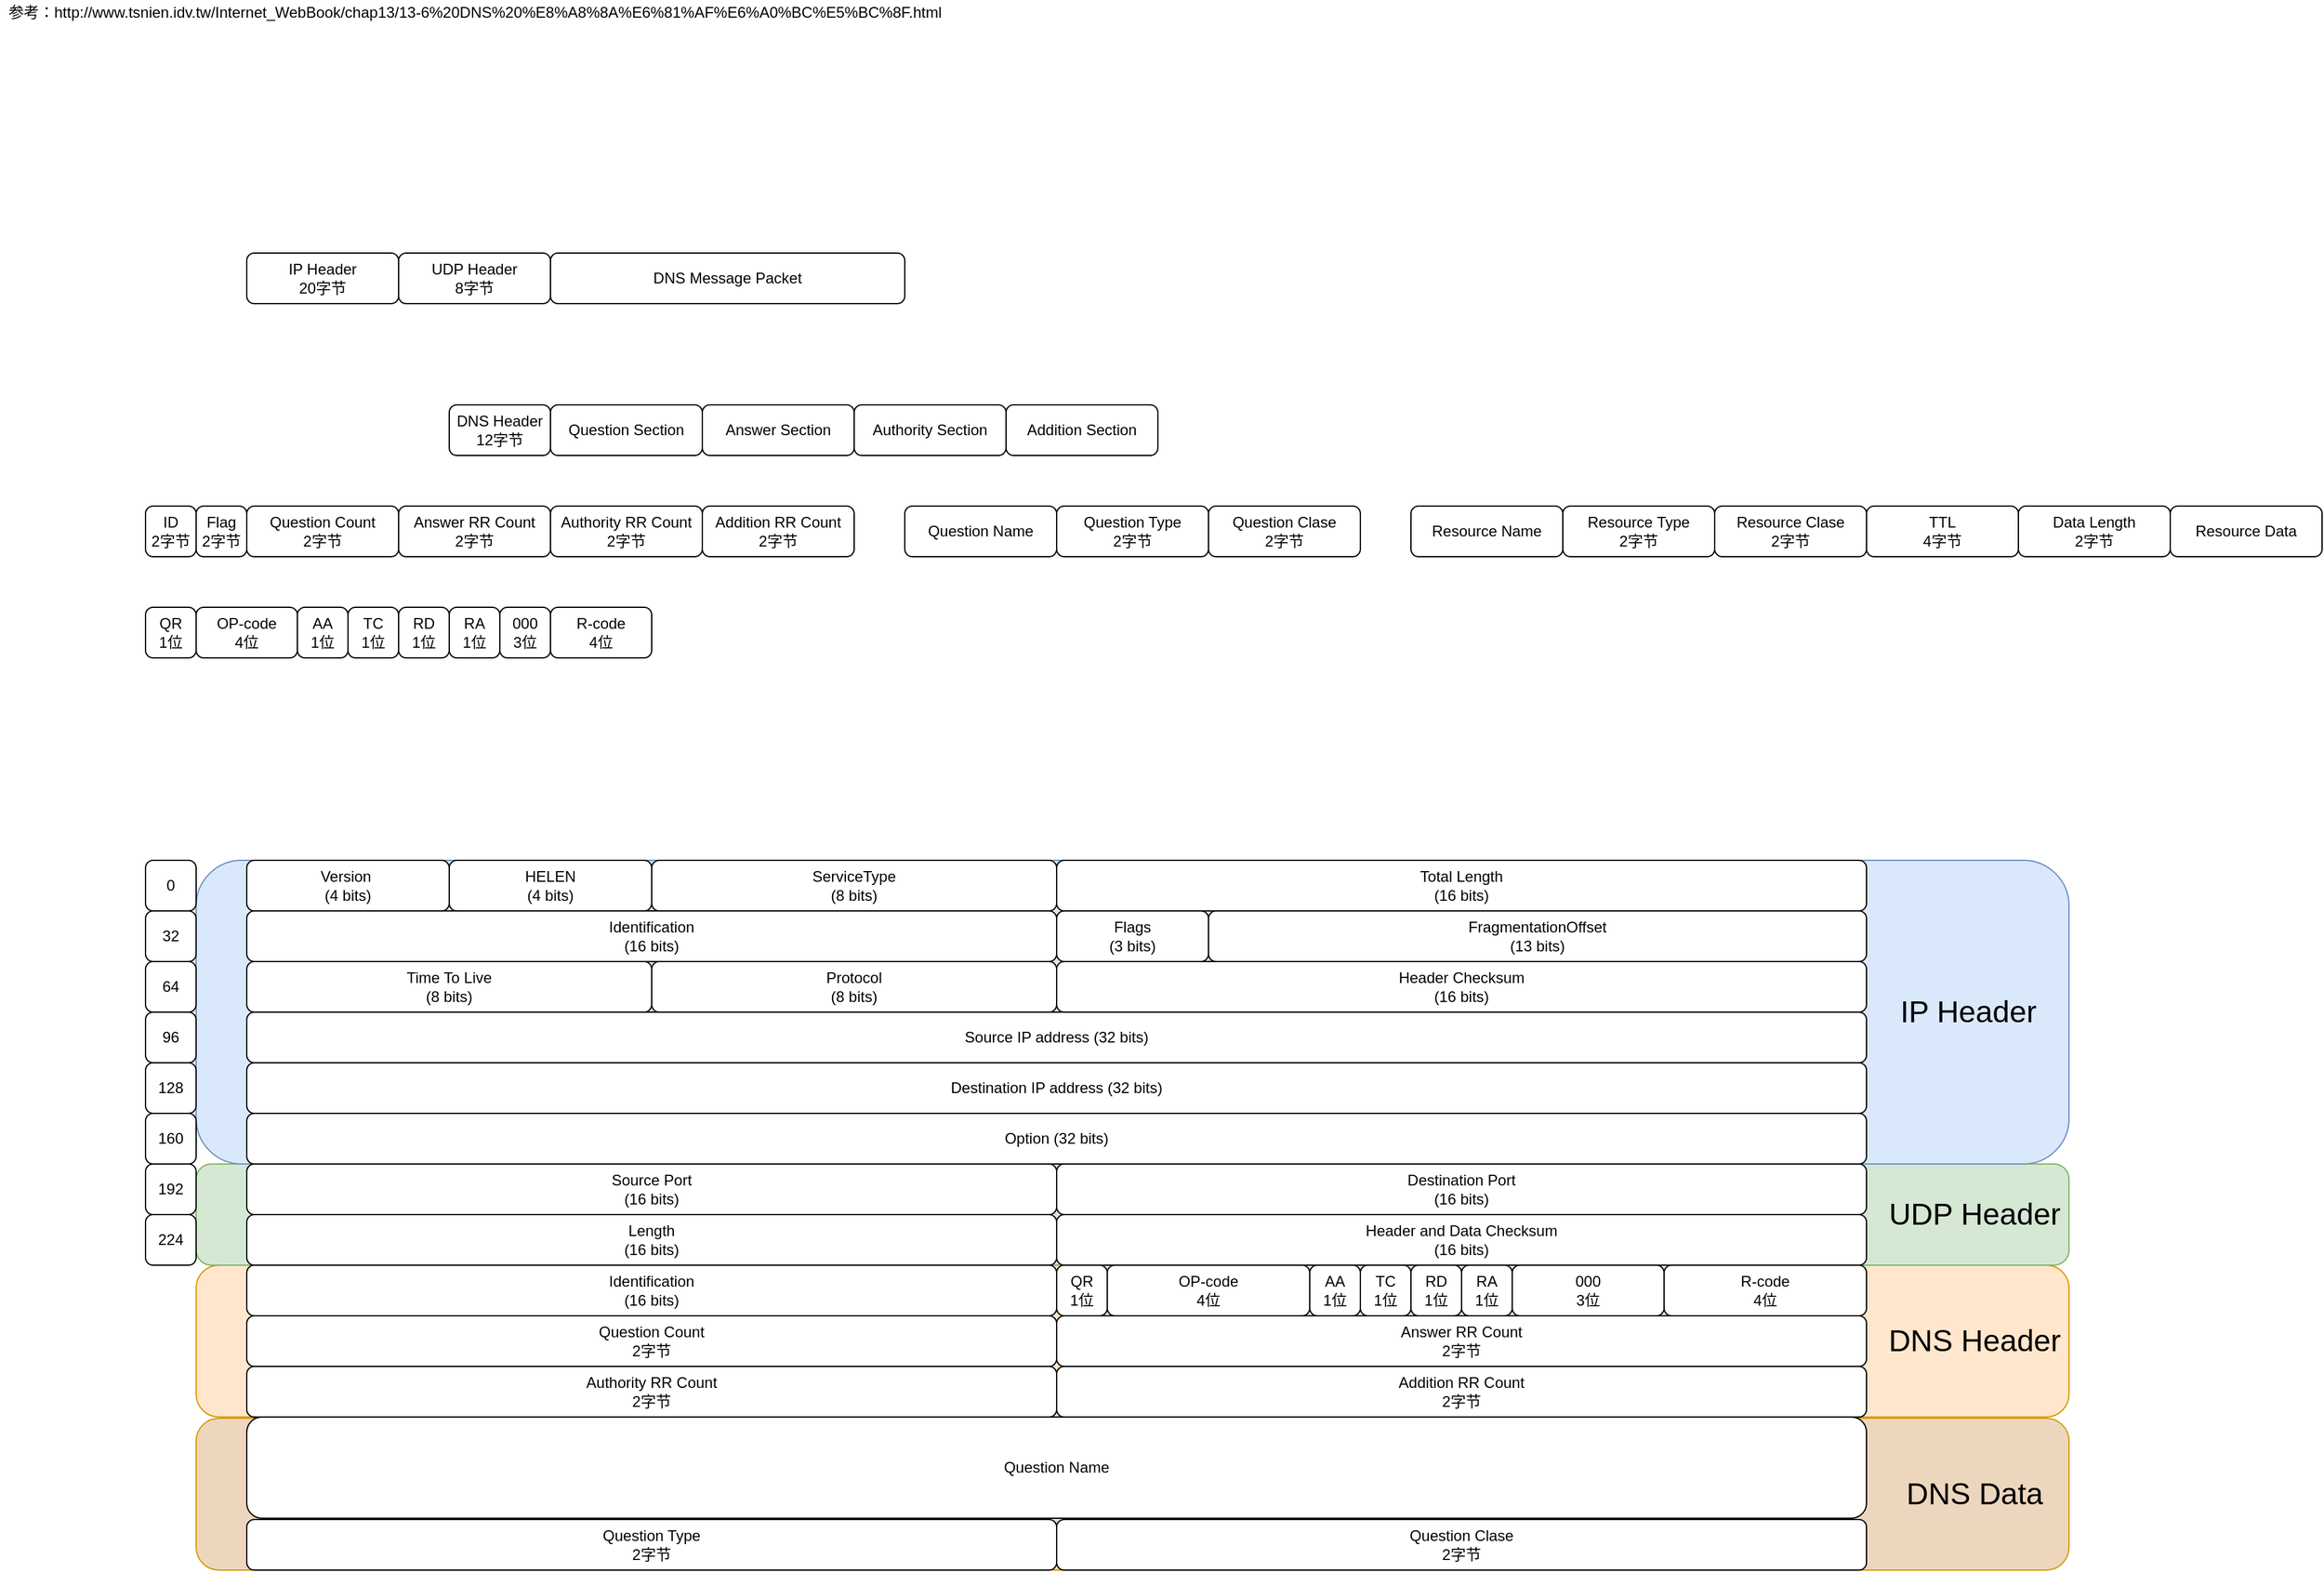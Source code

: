 <mxfile version="14.6.13" type="device" pages="3"><diagram id="KnUrbjmLnTWPg-hpwINO" name="DNS协议"><mxGraphModel dx="946" dy="627" grid="1" gridSize="10" guides="1" tooltips="1" connect="1" arrows="1" fold="1" page="1" pageScale="1" pageWidth="1169" pageHeight="827" math="0" shadow="0"><root><mxCell id="0"/><mxCell id="1" parent="0"/><mxCell id="hLhq_V_uVwivBy76j0dg-89" value="" style="rounded=1;whiteSpace=wrap;html=1;strokeColor=#d79b00;fillColor=#EDD6BE;" parent="1" vertex="1"><mxGeometry x="160" y="1121" width="1480" height="120" as="geometry"/></mxCell><mxCell id="hLhq_V_uVwivBy76j0dg-87" value="" style="rounded=1;whiteSpace=wrap;html=1;fillColor=#ffe6cc;strokeColor=#d79b00;" parent="1" vertex="1"><mxGeometry x="160" y="1000" width="1480" height="120" as="geometry"/></mxCell><mxCell id="hLhq_V_uVwivBy76j0dg-68" value="" style="rounded=1;whiteSpace=wrap;html=1;fillColor=#d5e8d4;strokeColor=#82b366;" parent="1" vertex="1"><mxGeometry x="160" y="920" width="1480" height="80" as="geometry"/></mxCell><mxCell id="hLhq_V_uVwivBy76j0dg-56" value="" style="group" parent="1" vertex="1" connectable="0"><mxGeometry x="160" y="640" width="1480" height="280" as="geometry"/></mxCell><mxCell id="hLhq_V_uVwivBy76j0dg-54" value="" style="rounded=1;whiteSpace=wrap;html=1;fillColor=#dae8fc;strokeColor=#6c8ebf;" parent="hLhq_V_uVwivBy76j0dg-56" vertex="1"><mxGeometry y="40" width="1480" height="240" as="geometry"/></mxCell><mxCell id="hLhq_V_uVwivBy76j0dg-55" value="&lt;font style=&quot;font-size: 24px&quot;&gt;IP Header&lt;/font&gt;" style="text;html=1;align=center;verticalAlign=middle;resizable=0;points=[];autosize=1;strokeColor=none;" parent="hLhq_V_uVwivBy76j0dg-56" vertex="1"><mxGeometry x="1340.004" y="150" width="120" height="20" as="geometry"/></mxCell><mxCell id="hLhq_V_uVwivBy76j0dg-1" value="IP Header&lt;br&gt;20字节" style="rounded=1;whiteSpace=wrap;html=1;" parent="1" vertex="1"><mxGeometry x="200" y="200" width="120" height="40" as="geometry"/></mxCell><mxCell id="hLhq_V_uVwivBy76j0dg-2" value="UDP Header&lt;br&gt;8字节" style="rounded=1;whiteSpace=wrap;html=1;" parent="1" vertex="1"><mxGeometry x="320" y="200" width="120" height="40" as="geometry"/></mxCell><mxCell id="hLhq_V_uVwivBy76j0dg-3" value="DNS Message Packet" style="rounded=1;whiteSpace=wrap;html=1;" parent="1" vertex="1"><mxGeometry x="440" y="200" width="280" height="40" as="geometry"/></mxCell><mxCell id="hLhq_V_uVwivBy76j0dg-4" value="DNS Header&lt;br&gt;12字节" style="rounded=1;whiteSpace=wrap;html=1;" parent="1" vertex="1"><mxGeometry x="360" y="320" width="80" height="40" as="geometry"/></mxCell><mxCell id="hLhq_V_uVwivBy76j0dg-5" value="Question Section" style="rounded=1;whiteSpace=wrap;html=1;" parent="1" vertex="1"><mxGeometry x="440" y="320" width="120" height="40" as="geometry"/></mxCell><mxCell id="hLhq_V_uVwivBy76j0dg-6" value="Answer Section" style="rounded=1;whiteSpace=wrap;html=1;" parent="1" vertex="1"><mxGeometry x="560" y="320" width="120" height="40" as="geometry"/></mxCell><mxCell id="hLhq_V_uVwivBy76j0dg-7" value="Authority Section" style="rounded=1;whiteSpace=wrap;html=1;" parent="1" vertex="1"><mxGeometry x="680" y="320" width="120" height="40" as="geometry"/></mxCell><mxCell id="hLhq_V_uVwivBy76j0dg-8" value="Addition Section" style="rounded=1;whiteSpace=wrap;html=1;" parent="1" vertex="1"><mxGeometry x="800" y="320" width="120" height="40" as="geometry"/></mxCell><mxCell id="hLhq_V_uVwivBy76j0dg-9" value="ID&lt;br&gt;2字节" style="rounded=1;whiteSpace=wrap;html=1;" parent="1" vertex="1"><mxGeometry x="120" y="400" width="40" height="40" as="geometry"/></mxCell><mxCell id="hLhq_V_uVwivBy76j0dg-10" value="Flag&lt;br&gt;2字节" style="rounded=1;whiteSpace=wrap;html=1;" parent="1" vertex="1"><mxGeometry x="160" y="400" width="40" height="40" as="geometry"/></mxCell><mxCell id="hLhq_V_uVwivBy76j0dg-11" value="Question Count&lt;br&gt;2字节" style="rounded=1;whiteSpace=wrap;html=1;" parent="1" vertex="1"><mxGeometry x="200" y="400" width="120" height="40" as="geometry"/></mxCell><mxCell id="hLhq_V_uVwivBy76j0dg-12" value="Answer RR Count&lt;br&gt;2字节" style="rounded=1;whiteSpace=wrap;html=1;" parent="1" vertex="1"><mxGeometry x="320" y="400" width="120" height="40" as="geometry"/></mxCell><mxCell id="hLhq_V_uVwivBy76j0dg-13" value="Authority&amp;nbsp;RR Count&lt;br&gt;2字节" style="rounded=1;whiteSpace=wrap;html=1;" parent="1" vertex="1"><mxGeometry x="440" y="400" width="120" height="40" as="geometry"/></mxCell><mxCell id="hLhq_V_uVwivBy76j0dg-14" value="Addition&amp;nbsp;RR Count&lt;br&gt;2字节" style="rounded=1;whiteSpace=wrap;html=1;" parent="1" vertex="1"><mxGeometry x="560" y="400" width="120" height="40" as="geometry"/></mxCell><mxCell id="hLhq_V_uVwivBy76j0dg-15" value="QR&lt;br&gt;1位" style="rounded=1;whiteSpace=wrap;html=1;" parent="1" vertex="1"><mxGeometry x="120" y="480" width="40" height="40" as="geometry"/></mxCell><mxCell id="hLhq_V_uVwivBy76j0dg-16" value="OP-code&lt;br&gt;4位" style="rounded=1;whiteSpace=wrap;html=1;" parent="1" vertex="1"><mxGeometry x="160" y="480" width="80" height="40" as="geometry"/></mxCell><mxCell id="hLhq_V_uVwivBy76j0dg-17" value="AA&lt;br&gt;1位" style="rounded=1;whiteSpace=wrap;html=1;" parent="1" vertex="1"><mxGeometry x="240" y="480" width="40" height="40" as="geometry"/></mxCell><mxCell id="hLhq_V_uVwivBy76j0dg-18" value="TC&lt;br&gt;1位" style="rounded=1;whiteSpace=wrap;html=1;" parent="1" vertex="1"><mxGeometry x="280" y="480" width="40" height="40" as="geometry"/></mxCell><mxCell id="hLhq_V_uVwivBy76j0dg-19" value="RD&lt;br&gt;1位" style="rounded=1;whiteSpace=wrap;html=1;" parent="1" vertex="1"><mxGeometry x="320" y="480" width="40" height="40" as="geometry"/></mxCell><mxCell id="hLhq_V_uVwivBy76j0dg-20" value="RA&lt;br&gt;1位" style="rounded=1;whiteSpace=wrap;html=1;" parent="1" vertex="1"><mxGeometry x="360" y="480" width="40" height="40" as="geometry"/></mxCell><mxCell id="hLhq_V_uVwivBy76j0dg-21" value="000&lt;br&gt;3位" style="rounded=1;whiteSpace=wrap;html=1;" parent="1" vertex="1"><mxGeometry x="400" y="480" width="40" height="40" as="geometry"/></mxCell><mxCell id="hLhq_V_uVwivBy76j0dg-22" value="R-code&lt;br&gt;4位" style="rounded=1;whiteSpace=wrap;html=1;" parent="1" vertex="1"><mxGeometry x="440" y="480" width="80" height="40" as="geometry"/></mxCell><mxCell id="hLhq_V_uVwivBy76j0dg-23" value="Question Name" style="rounded=1;whiteSpace=wrap;html=1;" parent="1" vertex="1"><mxGeometry x="720" y="400" width="120" height="40" as="geometry"/></mxCell><mxCell id="hLhq_V_uVwivBy76j0dg-24" value="Question Type&lt;br&gt;2字节" style="rounded=1;whiteSpace=wrap;html=1;" parent="1" vertex="1"><mxGeometry x="840" y="400" width="120" height="40" as="geometry"/></mxCell><mxCell id="hLhq_V_uVwivBy76j0dg-25" value="Question Clase&lt;br&gt;2字节" style="rounded=1;whiteSpace=wrap;html=1;" parent="1" vertex="1"><mxGeometry x="960" y="400" width="120" height="40" as="geometry"/></mxCell><mxCell id="hLhq_V_uVwivBy76j0dg-26" value="Resource Name" style="rounded=1;whiteSpace=wrap;html=1;" parent="1" vertex="1"><mxGeometry x="1120" y="400" width="120" height="40" as="geometry"/></mxCell><mxCell id="hLhq_V_uVwivBy76j0dg-27" value="Resource&amp;nbsp;Type&lt;br&gt;2字节" style="rounded=1;whiteSpace=wrap;html=1;" parent="1" vertex="1"><mxGeometry x="1240" y="400" width="120" height="40" as="geometry"/></mxCell><mxCell id="hLhq_V_uVwivBy76j0dg-28" value="Resource&amp;nbsp;Clase&lt;br&gt;2字节" style="rounded=1;whiteSpace=wrap;html=1;" parent="1" vertex="1"><mxGeometry x="1360" y="400" width="120" height="40" as="geometry"/></mxCell><mxCell id="hLhq_V_uVwivBy76j0dg-29" value="TTL&lt;br&gt;4字节" style="rounded=1;whiteSpace=wrap;html=1;" parent="1" vertex="1"><mxGeometry x="1480" y="400" width="120" height="40" as="geometry"/></mxCell><mxCell id="hLhq_V_uVwivBy76j0dg-30" value="Data Length&lt;br&gt;2字节" style="rounded=1;whiteSpace=wrap;html=1;" parent="1" vertex="1"><mxGeometry x="1600" y="400" width="120" height="40" as="geometry"/></mxCell><mxCell id="hLhq_V_uVwivBy76j0dg-31" value="Resource&amp;nbsp;Data" style="rounded=1;whiteSpace=wrap;html=1;" parent="1" vertex="1"><mxGeometry x="1720" y="400" width="120" height="40" as="geometry"/></mxCell><mxCell id="hLhq_V_uVwivBy76j0dg-32" value="参考：http://www.tsnien.idv.tw/Internet_WebBook/chap13/13-6%20DNS%20%E8%A8%8A%E6%81%AF%E6%A0%BC%E5%BC%8F.html" style="text;html=1;align=center;verticalAlign=middle;resizable=0;points=[];autosize=1;strokeColor=none;" parent="1" vertex="1"><mxGeometry x="5" width="750" height="20" as="geometry"/></mxCell><mxCell id="hLhq_V_uVwivBy76j0dg-33" value="Version&amp;nbsp;&lt;br&gt;(4 bits)" style="rounded=1;whiteSpace=wrap;html=1;" parent="1" vertex="1"><mxGeometry x="200" y="680" width="160" height="40" as="geometry"/></mxCell><mxCell id="hLhq_V_uVwivBy76j0dg-34" value="HELEN&lt;br&gt;(4 bits)" style="rounded=1;whiteSpace=wrap;html=1;" parent="1" vertex="1"><mxGeometry x="360" y="680" width="160" height="40" as="geometry"/></mxCell><mxCell id="hLhq_V_uVwivBy76j0dg-35" value="ServiceType&lt;br&gt;(8 bits)" style="rounded=1;whiteSpace=wrap;html=1;" parent="1" vertex="1"><mxGeometry x="520" y="680" width="320" height="40" as="geometry"/></mxCell><mxCell id="hLhq_V_uVwivBy76j0dg-36" value="Total Length&lt;br&gt;(16 bits)" style="rounded=1;whiteSpace=wrap;html=1;" parent="1" vertex="1"><mxGeometry x="840" y="680" width="640" height="40" as="geometry"/></mxCell><mxCell id="hLhq_V_uVwivBy76j0dg-37" value="Identification&lt;br&gt;(16 bits)" style="rounded=1;whiteSpace=wrap;html=1;" parent="1" vertex="1"><mxGeometry x="200" y="720" width="640" height="40" as="geometry"/></mxCell><mxCell id="hLhq_V_uVwivBy76j0dg-38" value="Flags&lt;br&gt;(3 bits)" style="rounded=1;whiteSpace=wrap;html=1;" parent="1" vertex="1"><mxGeometry x="840" y="720" width="120" height="40" as="geometry"/></mxCell><mxCell id="hLhq_V_uVwivBy76j0dg-39" value="FragmentationOffset&lt;br&gt;(13 bits)" style="rounded=1;whiteSpace=wrap;html=1;" parent="1" vertex="1"><mxGeometry x="960" y="720" width="520" height="40" as="geometry"/></mxCell><mxCell id="hLhq_V_uVwivBy76j0dg-40" value="Time To Live&lt;br&gt;(8 bits)" style="rounded=1;whiteSpace=wrap;html=1;" parent="1" vertex="1"><mxGeometry x="200" y="760" width="320" height="40" as="geometry"/></mxCell><mxCell id="hLhq_V_uVwivBy76j0dg-41" value="Protocol&lt;br&gt;(8 bits)" style="rounded=1;whiteSpace=wrap;html=1;" parent="1" vertex="1"><mxGeometry x="520" y="760" width="320" height="40" as="geometry"/></mxCell><mxCell id="hLhq_V_uVwivBy76j0dg-42" value="Header Checksum&lt;br&gt;(16 bits)" style="rounded=1;whiteSpace=wrap;html=1;" parent="1" vertex="1"><mxGeometry x="840" y="760" width="640" height="40" as="geometry"/></mxCell><mxCell id="hLhq_V_uVwivBy76j0dg-43" value="Source IP address (32 bits)" style="rounded=1;whiteSpace=wrap;html=1;" parent="1" vertex="1"><mxGeometry x="200" y="800" width="1280" height="40" as="geometry"/></mxCell><mxCell id="hLhq_V_uVwivBy76j0dg-44" value="Destination IP address (32 bits)" style="rounded=1;whiteSpace=wrap;html=1;" parent="1" vertex="1"><mxGeometry x="200" y="840" width="1280" height="40" as="geometry"/></mxCell><mxCell id="hLhq_V_uVwivBy76j0dg-47" value="Option (32 bits)" style="rounded=1;whiteSpace=wrap;html=1;" parent="1" vertex="1"><mxGeometry x="200" y="880" width="1280" height="40" as="geometry"/></mxCell><mxCell id="hLhq_V_uVwivBy76j0dg-48" value="0" style="rounded=1;whiteSpace=wrap;html=1;" parent="1" vertex="1"><mxGeometry x="120" y="680" width="40" height="40" as="geometry"/></mxCell><mxCell id="hLhq_V_uVwivBy76j0dg-49" value="32" style="rounded=1;whiteSpace=wrap;html=1;" parent="1" vertex="1"><mxGeometry x="120" y="720" width="40" height="40" as="geometry"/></mxCell><mxCell id="hLhq_V_uVwivBy76j0dg-50" value="64" style="rounded=1;whiteSpace=wrap;html=1;" parent="1" vertex="1"><mxGeometry x="120" y="760" width="40" height="40" as="geometry"/></mxCell><mxCell id="hLhq_V_uVwivBy76j0dg-51" value="96" style="rounded=1;whiteSpace=wrap;html=1;" parent="1" vertex="1"><mxGeometry x="120" y="800" width="40" height="40" as="geometry"/></mxCell><mxCell id="hLhq_V_uVwivBy76j0dg-52" value="128" style="rounded=1;whiteSpace=wrap;html=1;" parent="1" vertex="1"><mxGeometry x="120" y="840" width="40" height="40" as="geometry"/></mxCell><mxCell id="hLhq_V_uVwivBy76j0dg-53" value="160" style="rounded=1;whiteSpace=wrap;html=1;" parent="1" vertex="1"><mxGeometry x="120" y="880" width="40" height="40" as="geometry"/></mxCell><mxCell id="hLhq_V_uVwivBy76j0dg-59" value="Source Port&lt;br&gt;(16 bits)" style="rounded=1;whiteSpace=wrap;html=1;" parent="1" vertex="1"><mxGeometry x="200" y="920" width="640" height="40" as="geometry"/></mxCell><mxCell id="hLhq_V_uVwivBy76j0dg-60" value="Length&lt;br&gt;(16 bits)" style="rounded=1;whiteSpace=wrap;html=1;" parent="1" vertex="1"><mxGeometry x="200" y="960" width="640" height="40" as="geometry"/></mxCell><mxCell id="hLhq_V_uVwivBy76j0dg-61" value="Destination Port&lt;br&gt;(16 bits)" style="rounded=1;whiteSpace=wrap;html=1;" parent="1" vertex="1"><mxGeometry x="840" y="920" width="640" height="40" as="geometry"/></mxCell><mxCell id="hLhq_V_uVwivBy76j0dg-62" value="Header and Data Checksum&lt;br&gt;(16 bits)" style="rounded=1;whiteSpace=wrap;html=1;" parent="1" vertex="1"><mxGeometry x="840" y="960" width="640" height="40" as="geometry"/></mxCell><mxCell id="hLhq_V_uVwivBy76j0dg-63" value="192" style="rounded=1;whiteSpace=wrap;html=1;" parent="1" vertex="1"><mxGeometry x="120" y="920" width="40" height="40" as="geometry"/></mxCell><mxCell id="hLhq_V_uVwivBy76j0dg-64" value="224" style="rounded=1;whiteSpace=wrap;html=1;" parent="1" vertex="1"><mxGeometry x="120" y="960" width="40" height="40" as="geometry"/></mxCell><mxCell id="hLhq_V_uVwivBy76j0dg-70" value="&lt;font style=&quot;font-size: 24px&quot;&gt;UDP Header&lt;/font&gt;" style="text;html=1;align=center;verticalAlign=middle;resizable=0;points=[];autosize=1;strokeColor=none;" parent="1" vertex="1"><mxGeometry x="1490" y="950" width="150" height="20" as="geometry"/></mxCell><mxCell id="hLhq_V_uVwivBy76j0dg-71" value="Identification&lt;br&gt;(16 bits)" style="rounded=1;whiteSpace=wrap;html=1;" parent="1" vertex="1"><mxGeometry x="200" y="1000" width="640" height="40" as="geometry"/></mxCell><mxCell id="hLhq_V_uVwivBy76j0dg-72" value="QR&lt;br&gt;1位" style="rounded=1;whiteSpace=wrap;html=1;" parent="1" vertex="1"><mxGeometry x="840" y="1000" width="40" height="40" as="geometry"/></mxCell><mxCell id="hLhq_V_uVwivBy76j0dg-73" value="OP-code&lt;br&gt;4位" style="rounded=1;whiteSpace=wrap;html=1;" parent="1" vertex="1"><mxGeometry x="880" y="1000" width="160" height="40" as="geometry"/></mxCell><mxCell id="hLhq_V_uVwivBy76j0dg-74" value="AA&lt;br&gt;1位" style="rounded=1;whiteSpace=wrap;html=1;" parent="1" vertex="1"><mxGeometry x="1040" y="1000" width="40" height="40" as="geometry"/></mxCell><mxCell id="hLhq_V_uVwivBy76j0dg-75" value="TC&lt;br&gt;1位" style="rounded=1;whiteSpace=wrap;html=1;" parent="1" vertex="1"><mxGeometry x="1080" y="1000" width="40" height="40" as="geometry"/></mxCell><mxCell id="hLhq_V_uVwivBy76j0dg-76" value="RD&lt;br&gt;1位" style="rounded=1;whiteSpace=wrap;html=1;" parent="1" vertex="1"><mxGeometry x="1120" y="1000" width="40" height="40" as="geometry"/></mxCell><mxCell id="hLhq_V_uVwivBy76j0dg-77" value="RA&lt;br&gt;1位" style="rounded=1;whiteSpace=wrap;html=1;" parent="1" vertex="1"><mxGeometry x="1160" y="1000" width="40" height="40" as="geometry"/></mxCell><mxCell id="hLhq_V_uVwivBy76j0dg-78" value="000&lt;br&gt;3位" style="rounded=1;whiteSpace=wrap;html=1;" parent="1" vertex="1"><mxGeometry x="1200" y="1000" width="120" height="40" as="geometry"/></mxCell><mxCell id="hLhq_V_uVwivBy76j0dg-79" value="R-code&lt;br&gt;4位" style="rounded=1;whiteSpace=wrap;html=1;" parent="1" vertex="1"><mxGeometry x="1320" y="1000" width="160" height="40" as="geometry"/></mxCell><mxCell id="hLhq_V_uVwivBy76j0dg-80" value="Question Count&lt;br&gt;2字节" style="rounded=1;whiteSpace=wrap;html=1;" parent="1" vertex="1"><mxGeometry x="200" y="1040" width="640" height="40" as="geometry"/></mxCell><mxCell id="hLhq_V_uVwivBy76j0dg-81" value="Answer RR Count&lt;br&gt;2字节" style="rounded=1;whiteSpace=wrap;html=1;" parent="1" vertex="1"><mxGeometry x="840" y="1040" width="640" height="40" as="geometry"/></mxCell><mxCell id="hLhq_V_uVwivBy76j0dg-82" value="Authority&amp;nbsp;RR Count&lt;br&gt;2字节" style="rounded=1;whiteSpace=wrap;html=1;" parent="1" vertex="1"><mxGeometry x="200" y="1080" width="640" height="40" as="geometry"/></mxCell><mxCell id="hLhq_V_uVwivBy76j0dg-83" value="Addition&amp;nbsp;RR Count&lt;br&gt;2字节" style="rounded=1;whiteSpace=wrap;html=1;" parent="1" vertex="1"><mxGeometry x="840" y="1080" width="640" height="40" as="geometry"/></mxCell><mxCell id="hLhq_V_uVwivBy76j0dg-84" value="Question Name" style="rounded=1;whiteSpace=wrap;html=1;" parent="1" vertex="1"><mxGeometry x="200" y="1120" width="1280" height="80" as="geometry"/></mxCell><mxCell id="hLhq_V_uVwivBy76j0dg-85" value="Question Type&lt;br&gt;2字节" style="rounded=1;whiteSpace=wrap;html=1;" parent="1" vertex="1"><mxGeometry x="200" y="1201" width="640" height="40" as="geometry"/></mxCell><mxCell id="hLhq_V_uVwivBy76j0dg-86" value="Question Clase&lt;br&gt;2字节" style="rounded=1;whiteSpace=wrap;html=1;" parent="1" vertex="1"><mxGeometry x="840" y="1201" width="640" height="40" as="geometry"/></mxCell><mxCell id="hLhq_V_uVwivBy76j0dg-88" value="&lt;font style=&quot;font-size: 24px&quot;&gt;DNS Header&lt;/font&gt;" style="text;html=1;align=center;verticalAlign=middle;resizable=0;points=[];autosize=1;strokeColor=none;" parent="1" vertex="1"><mxGeometry x="1490" y="1050" width="150" height="20" as="geometry"/></mxCell><mxCell id="hLhq_V_uVwivBy76j0dg-90" value="&lt;font style=&quot;font-size: 24px&quot;&gt;DNS Data&lt;/font&gt;" style="text;html=1;align=center;verticalAlign=middle;resizable=0;points=[];autosize=1;strokeColor=none;" parent="1" vertex="1"><mxGeometry x="1505" y="1171" width="120" height="20" as="geometry"/></mxCell></root></mxGraphModel></diagram><diagram id="AUwjKdP9WIOf8zuf7TNn" name="运营商DNS递归"><mxGraphModel dx="2595" dy="1687" grid="1" gridSize="10" guides="1" tooltips="1" connect="1" arrows="1" fold="1" page="1" pageScale="1" pageWidth="1169" pageHeight="827" math="0" shadow="0"><root><mxCell id="CHNG4Il6Z-M7nRwLSVzo-0"/><mxCell id="CHNG4Il6Z-M7nRwLSVzo-1" parent="CHNG4Il6Z-M7nRwLSVzo-0"/><mxCell id="sh6yZQxmxs3ALgSgIbnP-3" value="缓存" style="rounded=1;whiteSpace=wrap;html=1;fontStyle=1;fontSize=14;fillColor=#ffe6cc;strokeColor=#d79b00;" parent="CHNG4Il6Z-M7nRwLSVzo-1" vertex="1"><mxGeometry x="319.5" y="321.51" width="110" height="93" as="geometry"/></mxCell><mxCell id="XUaVVMiAeY9aaWtd-FqS-19" value="" style="rounded=1;whiteSpace=wrap;html=1;fontSize=14;fontStyle=1" parent="CHNG4Il6Z-M7nRwLSVzo-1" vertex="1"><mxGeometry x="534.26" y="730" width="290" height="320" as="geometry"/></mxCell><mxCell id="fZrNs-T48K05MTNS6k4S-0" value="成都 运营商递归 DNS&lt;br style=&quot;font-size: 14px;&quot;&gt;IP地址：2.3.0.8" style="points=[[0.015,0.015,0],[0.985,0.015,0],[0.985,0.985,0],[0.015,0.985,0],[0.25,0,0],[0.5,0,0],[0.75,0,0],[1,0.25,0],[1,0.5,0],[1,0.75,0],[0.75,1,0],[0.5,1,0],[0.25,1,0],[0,0.75,0],[0,0.5,0],[0,0.25,0]];verticalLabelPosition=bottom;html=1;verticalAlign=top;aspect=fixed;align=center;pointerEvents=1;shape=mxgraph.cisco19.dns_server;fillColor=#005073;strokeColor=none;fontStyle=1;fontSize=14;" parent="CHNG4Il6Z-M7nRwLSVzo-1" vertex="1"><mxGeometry x="270" y="323" width="49.5" height="90.01" as="geometry"/></mxCell><mxCell id="fZrNs-T48K05MTNS6k4S-9" style="edgeStyle=none;rounded=0;orthogonalLoop=1;jettySize=auto;html=1;entryX=0.015;entryY=0.985;entryDx=0;entryDy=0;entryPerimeter=0;startArrow=classic;startFill=1;fontStyle=1;fontSize=14;exitX=1;exitY=0.5;exitDx=0;exitDy=0;exitPerimeter=0;" parent="CHNG4Il6Z-M7nRwLSVzo-1" source="fZrNs-T48K05MTNS6k4S-7" target="fZrNs-T48K05MTNS6k4S-0" edge="1"><mxGeometry relative="1" as="geometry"><mxPoint x="110" y="650" as="sourcePoint"/></mxGeometry></mxCell><mxCell id="XUaVVMiAeY9aaWtd-FqS-24" value="&lt;span style=&quot;font-size: 14px;&quot;&gt;①&lt;/span&gt;" style="text;html=1;align=center;verticalAlign=middle;resizable=0;points=[];labelBackgroundColor=#ffffff;fontSize=14;fontStyle=1" parent="fZrNs-T48K05MTNS6k4S-9" vertex="1" connectable="0"><mxGeometry x="0.107" y="1" relative="1" as="geometry"><mxPoint as="offset"/></mxGeometry></mxCell><mxCell id="fZrNs-T48K05MTNS6k4S-19" style="edgeStyle=none;rounded=0;orthogonalLoop=1;jettySize=auto;html=1;exitX=0.5;exitY=0;exitDx=0;exitDy=0;exitPerimeter=0;entryX=0.5;entryY=1;entryDx=0;entryDy=0;entryPerimeter=0;startArrow=classic;startFill=1;fontStyle=1;fontSize=14;" parent="CHNG4Il6Z-M7nRwLSVzo-1" source="fZrNs-T48K05MTNS6k4S-3" target="fZrNs-T48K05MTNS6k4S-7" edge="1"><mxGeometry relative="1" as="geometry"/></mxCell><mxCell id="fZrNs-T48K05MTNS6k4S-22" style="edgeStyle=none;rounded=0;orthogonalLoop=1;jettySize=auto;html=1;exitX=1;exitY=0.5;exitDx=0;exitDy=0;exitPerimeter=0;entryX=0.015;entryY=0.015;entryDx=0;entryDy=0;entryPerimeter=0;startArrow=classic;startFill=1;fontStyle=1;fontSize=14;" parent="CHNG4Il6Z-M7nRwLSVzo-1" source="fZrNs-T48K05MTNS6k4S-7" target="dgk5i1y2GhxmjdnDWLtD-14" edge="1"><mxGeometry relative="1" as="geometry"/></mxCell><mxCell id="sh6yZQxmxs3ALgSgIbnP-0" style="rounded=0;orthogonalLoop=1;jettySize=auto;html=1;exitX=0.995;exitY=0.5;exitDx=0;exitDy=0;exitPerimeter=0;entryX=0;entryY=0.547;entryDx=0;entryDy=0;entryPerimeter=0;fontStyle=1;fontSize=14;" parent="CHNG4Il6Z-M7nRwLSVzo-1" source="fZrNs-T48K05MTNS6k4S-3" target="XUaVVMiAeY9aaWtd-FqS-0" edge="1"><mxGeometry relative="1" as="geometry"><mxPoint x="1170" y="730" as="targetPoint"/></mxGeometry></mxCell><mxCell id="fZrNs-T48K05MTNS6k4S-3" value="成都用户 www.jd.com&lt;br style=&quot;font-size: 14px;&quot;&gt;IP地址：2.2.0.66&lt;br style=&quot;font-size: 14px;&quot;&gt;运营商分配 DNS server：2.3.0.8" style="shape=mxgraph.signs.tech.computer;html=1;pointerEvents=1;fillColor=#000000;strokeColor=none;verticalLabelPosition=bottom;verticalAlign=top;align=center;fontStyle=1;fontSize=14;" parent="CHNG4Il6Z-M7nRwLSVzo-1" vertex="1"><mxGeometry x="-30" y="561.45" width="88" height="90" as="geometry"/></mxCell><mxCell id="dgk5i1y2GhxmjdnDWLtD-2" style="edgeStyle=none;rounded=0;orthogonalLoop=1;jettySize=auto;html=1;exitX=0.5;exitY=1;exitDx=0;exitDy=0;exitPerimeter=0;entryX=0.5;entryY=0;entryDx=0;entryDy=0;entryPerimeter=0;startArrow=classic;startFill=1;fontStyle=1;fontSize=14;" parent="CHNG4Il6Z-M7nRwLSVzo-1" source="fZrNs-T48K05MTNS6k4S-6" target="fZrNs-T48K05MTNS6k4S-0" edge="1"><mxGeometry relative="1" as="geometry"/></mxCell><mxCell id="fZrNs-T48K05MTNS6k4S-6" value=". Root DNS" style="points=[[0.015,0.015,0],[0.985,0.015,0],[0.985,0.985,0],[0.015,0.985,0],[0.25,0,0],[0.5,0,0],[0.75,0,0],[1,0.25,0],[1,0.5,0],[1,0.75,0],[0.75,1,0],[0.5,1,0],[0.25,1,0],[0,0.75,0],[0,0.5,0],[0,0.25,0]];verticalLabelPosition=bottom;html=1;verticalAlign=top;aspect=fixed;align=center;pointerEvents=1;shape=mxgraph.cisco19.dns_server;fillColor=#005073;strokeColor=none;fontStyle=1;fontSize=14;" parent="CHNG4Il6Z-M7nRwLSVzo-1" vertex="1"><mxGeometry x="47" y="-50" width="47.5" height="86.37" as="geometry"/></mxCell><mxCell id="fZrNs-T48K05MTNS6k4S-7" value="本地缓存" style="shape=cylinder3;whiteSpace=wrap;html=1;boundedLbl=1;backgroundOutline=1;size=15;fontStyle=1;fontSize=14;fillColor=#fff2cc;strokeColor=#d6b656;" parent="CHNG4Il6Z-M7nRwLSVzo-1" vertex="1"><mxGeometry x="-23" y="472.0" width="74" height="60" as="geometry"/></mxCell><mxCell id="dgk5i1y2GhxmjdnDWLtD-3" style="edgeStyle=none;rounded=0;orthogonalLoop=1;jettySize=auto;html=1;exitX=0.5;exitY=1;exitDx=0;exitDy=0;exitPerimeter=0;entryX=0.5;entryY=0;entryDx=0;entryDy=0;entryPerimeter=0;startArrow=classic;startFill=1;fontStyle=1;fontSize=14;" parent="CHNG4Il6Z-M7nRwLSVzo-1" source="fZrNs-T48K05MTNS6k4S-10" target="fZrNs-T48K05MTNS6k4S-0" edge="1"><mxGeometry relative="1" as="geometry"/></mxCell><mxCell id="fZrNs-T48K05MTNS6k4S-10" value=".com. DNS" style="points=[[0.015,0.015,0],[0.985,0.015,0],[0.985,0.985,0],[0.015,0.985,0],[0.25,0,0],[0.5,0,0],[0.75,0,0],[1,0.25,0],[1,0.5,0],[1,0.75,0],[0.75,1,0],[0.5,1,0],[0.25,1,0],[0,0.75,0],[0,0.5,0],[0,0.25,0]];verticalLabelPosition=bottom;html=1;verticalAlign=top;aspect=fixed;align=center;pointerEvents=1;shape=mxgraph.cisco19.dns_server;fillColor=#005073;strokeColor=none;fontStyle=1;fontSize=14;" parent="CHNG4Il6Z-M7nRwLSVzo-1" vertex="1"><mxGeometry x="180" y="-10.0" width="47.5" height="86.37" as="geometry"/></mxCell><mxCell id="dgk5i1y2GhxmjdnDWLtD-4" style="edgeStyle=none;rounded=0;orthogonalLoop=1;jettySize=auto;html=1;exitX=0.5;exitY=1;exitDx=0;exitDy=0;exitPerimeter=0;entryX=0.5;entryY=0;entryDx=0;entryDy=0;entryPerimeter=0;startArrow=classic;startFill=1;fontStyle=1;fontSize=14;" parent="CHNG4Il6Z-M7nRwLSVzo-1" source="fZrNs-T48K05MTNS6k4S-11" target="fZrNs-T48K05MTNS6k4S-0" edge="1"><mxGeometry relative="1" as="geometry"/></mxCell><mxCell id="fZrNs-T48K05MTNS6k4S-11" value="jd.com. DNS" style="points=[[0.015,0.015,0],[0.985,0.015,0],[0.985,0.985,0],[0.015,0.985,0],[0.25,0,0],[0.5,0,0],[0.75,0,0],[1,0.25,0],[1,0.5,0],[1,0.75,0],[0.75,1,0],[0.5,1,0],[0.25,1,0],[0,0.75,0],[0,0.5,0],[0,0.25,0]];verticalLabelPosition=bottom;html=1;verticalAlign=top;aspect=fixed;align=center;pointerEvents=1;shape=mxgraph.cisco19.dns_server;fillColor=#005073;strokeColor=none;fontStyle=1;fontSize=14;" parent="CHNG4Il6Z-M7nRwLSVzo-1" vertex="1"><mxGeometry x="300" y="40" width="47.5" height="86.37" as="geometry"/></mxCell><mxCell id="dgk5i1y2GhxmjdnDWLtD-5" style="edgeStyle=none;rounded=0;orthogonalLoop=1;jettySize=auto;html=1;exitX=0.5;exitY=1;exitDx=0;exitDy=0;exitPerimeter=0;entryX=0.5;entryY=0;entryDx=0;entryDy=0;entryPerimeter=0;startArrow=classic;startFill=1;fontStyle=1;fontSize=14;" parent="CHNG4Il6Z-M7nRwLSVzo-1" source="fZrNs-T48K05MTNS6k4S-12" target="fZrNs-T48K05MTNS6k4S-0" edge="1"><mxGeometry relative="1" as="geometry"/></mxCell><mxCell id="fZrNs-T48K05MTNS6k4S-12" value="GLSB DNS 1" style="points=[[0.015,0.015,0],[0.985,0.015,0],[0.985,0.985,0],[0.015,0.985,0],[0.25,0,0],[0.5,0,0],[0.75,0,0],[1,0.25,0],[1,0.5,0],[1,0.75,0],[0.75,1,0],[0.5,1,0],[0.25,1,0],[0,0.75,0],[0,0.5,0],[0,0.25,0]];verticalLabelPosition=bottom;html=1;verticalAlign=top;aspect=fixed;align=center;pointerEvents=1;shape=mxgraph.cisco19.dns_server;fillColor=#005073;strokeColor=none;fontStyle=1;fontSize=14;" parent="CHNG4Il6Z-M7nRwLSVzo-1" vertex="1"><mxGeometry x="402.5" y="103.82" width="47.5" height="86.37" as="geometry"/></mxCell><mxCell id="dgk5i1y2GhxmjdnDWLtD-6" style="edgeStyle=none;rounded=0;orthogonalLoop=1;jettySize=auto;html=1;exitX=0.5;exitY=1;exitDx=0;exitDy=0;exitPerimeter=0;entryX=0.5;entryY=0;entryDx=0;entryDy=0;entryPerimeter=0;startArrow=classic;startFill=1;fontStyle=1;fontSize=14;" parent="CHNG4Il6Z-M7nRwLSVzo-1" source="fZrNs-T48K05MTNS6k4S-13" target="fZrNs-T48K05MTNS6k4S-0" edge="1"><mxGeometry relative="1" as="geometry"/></mxCell><mxCell id="fZrNs-T48K05MTNS6k4S-13" value="GLSB DNS 2" style="points=[[0.015,0.015,0],[0.985,0.015,0],[0.985,0.985,0],[0.015,0.985,0],[0.25,0,0],[0.5,0,0],[0.75,0,0],[1,0.25,0],[1,0.5,0],[1,0.75,0],[0.75,1,0],[0.5,1,0],[0.25,1,0],[0,0.75,0],[0,0.5,0],[0,0.25,0]];verticalLabelPosition=bottom;html=1;verticalAlign=top;aspect=fixed;align=center;pointerEvents=1;shape=mxgraph.cisco19.dns_server;fillColor=#005073;strokeColor=none;fontStyle=1;fontSize=14;" parent="CHNG4Il6Z-M7nRwLSVzo-1" vertex="1"><mxGeometry x="490" y="103.82" width="47.5" height="86.37" as="geometry"/></mxCell><mxCell id="sh6yZQxmxs3ALgSgIbnP-1" style="edgeStyle=none;rounded=0;orthogonalLoop=1;jettySize=auto;html=1;exitX=1;exitY=0.5;exitDx=0;exitDy=0;exitPerimeter=0;entryX=0.028;entryY=0.042;entryDx=0;entryDy=0;entryPerimeter=0;fontStyle=1;fontSize=14;" parent="CHNG4Il6Z-M7nRwLSVzo-1" source="fZrNs-T48K05MTNS6k4S-21" target="XUaVVMiAeY9aaWtd-FqS-19" edge="1"><mxGeometry relative="1" as="geometry"/></mxCell><mxCell id="sh6yZQxmxs3ALgSgIbnP-2" style="edgeStyle=none;rounded=0;orthogonalLoop=1;jettySize=auto;html=1;exitX=1;exitY=0.5;exitDx=0;exitDy=0;exitPerimeter=0;entryX=0.035;entryY=0.976;entryDx=0;entryDy=0;entryPerimeter=0;fontStyle=1;fontSize=14;" parent="CHNG4Il6Z-M7nRwLSVzo-1" source="fZrNs-T48K05MTNS6k4S-21" target="XUaVVMiAeY9aaWtd-FqS-19" edge="1"><mxGeometry relative="1" as="geometry"/></mxCell><mxCell id="XUaVVMiAeY9aaWtd-FqS-0" value="成都应用服务器&lt;br style=&quot;font-size: 14px;&quot;&gt;2.2.0.101" style="aspect=fixed;perimeter=ellipsePerimeter;html=1;align=center;shadow=0;dashed=0;spacingTop=3;image;image=img/lib/active_directory/web_server.svg;fontStyle=1;fontSize=14;" parent="CHNG4Il6Z-M7nRwLSVzo-1" vertex="1"><mxGeometry x="1000" y="602" width="75.2" height="94" as="geometry"/></mxCell><mxCell id="XUaVVMiAeY9aaWtd-FqS-1" value="上海应用服务器&lt;br style=&quot;font-size: 14px;&quot;&gt;3.3.0.101" style="aspect=fixed;perimeter=ellipsePerimeter;html=1;align=center;shadow=0;dashed=0;spacingTop=3;image;image=img/lib/active_directory/web_server.svg;fontStyle=1;fontSize=14;" parent="CHNG4Il6Z-M7nRwLSVzo-1" vertex="1"><mxGeometry x="1000" y="815" width="75.2" height="94" as="geometry"/></mxCell><mxCell id="XUaVVMiAeY9aaWtd-FqS-2" value="北京应用服务器&lt;br style=&quot;font-size: 14px;&quot;&gt;4.4.0.101" style="aspect=fixed;perimeter=ellipsePerimeter;html=1;align=center;shadow=0;dashed=0;spacingTop=3;image;image=img/lib/active_directory/web_server.svg;fontStyle=1;fontSize=14;" parent="CHNG4Il6Z-M7nRwLSVzo-1" vertex="1"><mxGeometry x="1000" y="1042" width="75.2" height="94" as="geometry"/></mxCell><mxCell id="XUaVVMiAeY9aaWtd-FqS-4" value="View 视图" style="rounded=1;whiteSpace=wrap;html=1;fillColor=#f5f5f5;strokeColor=#666666;fontColor=#333333;labelPosition=center;verticalLabelPosition=top;align=center;verticalAlign=bottom;fontStyle=1;fontSize=14;" parent="CHNG4Il6Z-M7nRwLSVzo-1" vertex="1"><mxGeometry x="684.26" y="752" width="130" height="290" as="geometry"/></mxCell><mxCell id="XUaVVMiAeY9aaWtd-FqS-18" style="rounded=0;orthogonalLoop=1;jettySize=auto;html=1;exitX=1;exitY=0.5;exitDx=0;exitDy=0;entryX=0;entryY=0.5;entryDx=0;entryDy=0;fontSize=14;dashed=1;fontStyle=1" parent="CHNG4Il6Z-M7nRwLSVzo-1" source="XUaVVMiAeY9aaWtd-FqS-5" target="XUaVVMiAeY9aaWtd-FqS-0" edge="1"><mxGeometry relative="1" as="geometry"/></mxCell><mxCell id="XUaVVMiAeY9aaWtd-FqS-5" value="成都&lt;br&gt;2.2.0.101" style="rounded=1;whiteSpace=wrap;html=1;fillColor=#dae8fc;strokeColor=#6c8ebf;fontStyle=1;fontSize=14;" parent="CHNG4Il6Z-M7nRwLSVzo-1" vertex="1"><mxGeometry x="689.26" y="762" width="120" height="60" as="geometry"/></mxCell><mxCell id="dgk5i1y2GhxmjdnDWLtD-31" style="edgeStyle=none;rounded=0;orthogonalLoop=1;jettySize=auto;html=1;exitX=1;exitY=0.5;exitDx=0;exitDy=0;entryX=0;entryY=0.5;entryDx=0;entryDy=0;dashed=1;dashPattern=1 4;fontSize=14;startArrow=none;startFill=0;" parent="CHNG4Il6Z-M7nRwLSVzo-1" source="XUaVVMiAeY9aaWtd-FqS-6" target="XUaVVMiAeY9aaWtd-FqS-1" edge="1"><mxGeometry relative="1" as="geometry"/></mxCell><mxCell id="XUaVVMiAeY9aaWtd-FqS-6" value="上海&lt;br&gt;3.3.0.101" style="rounded=1;whiteSpace=wrap;html=1;fillColor=#dae8fc;strokeColor=#6c8ebf;fontStyle=1;fontSize=14;" parent="CHNG4Il6Z-M7nRwLSVzo-1" vertex="1"><mxGeometry x="689.26" y="832" width="120" height="60" as="geometry"/></mxCell><mxCell id="dgk5i1y2GhxmjdnDWLtD-32" style="edgeStyle=none;rounded=0;orthogonalLoop=1;jettySize=auto;html=1;exitX=1;exitY=0.5;exitDx=0;exitDy=0;entryX=0;entryY=0.5;entryDx=0;entryDy=0;dashed=1;dashPattern=1 4;fontSize=14;startArrow=none;startFill=0;" parent="CHNG4Il6Z-M7nRwLSVzo-1" source="XUaVVMiAeY9aaWtd-FqS-7" target="XUaVVMiAeY9aaWtd-FqS-2" edge="1"><mxGeometry relative="1" as="geometry"/></mxCell><mxCell id="XUaVVMiAeY9aaWtd-FqS-7" value="北京&lt;br&gt;4.4.0.101" style="rounded=1;whiteSpace=wrap;html=1;fillColor=#dae8fc;strokeColor=#6c8ebf;fontStyle=1;fontSize=14;" parent="CHNG4Il6Z-M7nRwLSVzo-1" vertex="1"><mxGeometry x="689.26" y="902" width="120" height="60" as="geometry"/></mxCell><mxCell id="XUaVVMiAeY9aaWtd-FqS-8" value="&lt;span style=&quot;white-space: normal; font-size: 14px;&quot;&gt;.......&lt;/span&gt;" style="rounded=1;whiteSpace=wrap;html=1;fillColor=#dae8fc;strokeColor=#6c8ebf;fontStyle=1;fontSize=14;" parent="CHNG4Il6Z-M7nRwLSVzo-1" vertex="1"><mxGeometry x="689.26" y="971" width="120" height="60" as="geometry"/></mxCell><mxCell id="XUaVVMiAeY9aaWtd-FqS-11" value="ACL 规则" style="rounded=1;whiteSpace=wrap;html=1;fillColor=#f5f5f5;strokeColor=#666666;fontColor=#333333;labelPosition=center;verticalLabelPosition=top;align=center;verticalAlign=bottom;fontStyle=1;fontSize=14;" parent="CHNG4Il6Z-M7nRwLSVzo-1" vertex="1"><mxGeometry x="544.26" y="752" width="130" height="290" as="geometry"/></mxCell><mxCell id="XUaVVMiAeY9aaWtd-FqS-20" style="edgeStyle=none;rounded=0;orthogonalLoop=1;jettySize=auto;html=1;exitX=1;exitY=0.5;exitDx=0;exitDy=0;fontSize=14;endArrow=none;endFill=0;fontStyle=1" parent="CHNG4Il6Z-M7nRwLSVzo-1" source="XUaVVMiAeY9aaWtd-FqS-12" target="XUaVVMiAeY9aaWtd-FqS-5" edge="1"><mxGeometry relative="1" as="geometry"/></mxCell><mxCell id="XUaVVMiAeY9aaWtd-FqS-12" value="2.0.0.1&lt;br style=&quot;font-size: 14px;&quot;&gt;~&lt;br style=&quot;font-size: 14px;&quot;&gt;2.255.255.255" style="rounded=1;whiteSpace=wrap;html=1;fillColor=#dae8fc;strokeColor=#6c8ebf;fontStyle=1;fontSize=14;" parent="CHNG4Il6Z-M7nRwLSVzo-1" vertex="1"><mxGeometry x="549.26" y="762" width="120" height="60" as="geometry"/></mxCell><mxCell id="XUaVVMiAeY9aaWtd-FqS-21" style="edgeStyle=none;rounded=0;orthogonalLoop=1;jettySize=auto;html=1;exitX=1;exitY=0.5;exitDx=0;exitDy=0;entryX=0;entryY=0.5;entryDx=0;entryDy=0;endArrow=none;endFill=0;fontSize=14;fontStyle=1" parent="CHNG4Il6Z-M7nRwLSVzo-1" source="XUaVVMiAeY9aaWtd-FqS-13" target="XUaVVMiAeY9aaWtd-FqS-6" edge="1"><mxGeometry relative="1" as="geometry"/></mxCell><mxCell id="XUaVVMiAeY9aaWtd-FqS-13" value="&lt;span style=&quot;white-space: normal; font-size: 14px;&quot;&gt;3.0.0.1&lt;br style=&quot;font-size: 14px;&quot;&gt;&lt;/span&gt;~&lt;br style=&quot;white-space: normal; font-size: 14px;&quot;&gt;&lt;span style=&quot;white-space: normal; font-size: 14px;&quot;&gt;3.255.255.255&lt;/span&gt;" style="rounded=1;whiteSpace=wrap;html=1;fillColor=#dae8fc;strokeColor=#6c8ebf;fontStyle=1;fontSize=14;" parent="CHNG4Il6Z-M7nRwLSVzo-1" vertex="1"><mxGeometry x="549.26" y="832" width="120" height="60" as="geometry"/></mxCell><mxCell id="XUaVVMiAeY9aaWtd-FqS-22" style="edgeStyle=none;rounded=0;orthogonalLoop=1;jettySize=auto;html=1;exitX=1;exitY=0.5;exitDx=0;exitDy=0;endArrow=none;endFill=0;fontSize=14;fontStyle=1" parent="CHNG4Il6Z-M7nRwLSVzo-1" source="XUaVVMiAeY9aaWtd-FqS-14" target="XUaVVMiAeY9aaWtd-FqS-7" edge="1"><mxGeometry relative="1" as="geometry"/></mxCell><mxCell id="XUaVVMiAeY9aaWtd-FqS-14" value="&lt;span style=&quot;white-space: normal; font-size: 14px;&quot;&gt;4.0.0.1&lt;br style=&quot;font-size: 14px;&quot;&gt;&lt;/span&gt;~&lt;br style=&quot;white-space: normal; font-size: 14px;&quot;&gt;&lt;span style=&quot;white-space: normal; font-size: 14px;&quot;&gt;4.255.255.255&lt;/span&gt;" style="rounded=1;whiteSpace=wrap;html=1;fillColor=#dae8fc;strokeColor=#6c8ebf;fontStyle=1;fontSize=14;" parent="CHNG4Il6Z-M7nRwLSVzo-1" vertex="1"><mxGeometry x="549.26" y="902" width="120" height="60" as="geometry"/></mxCell><mxCell id="XUaVVMiAeY9aaWtd-FqS-23" style="edgeStyle=none;rounded=0;orthogonalLoop=1;jettySize=auto;html=1;exitX=1;exitY=0.5;exitDx=0;exitDy=0;entryX=0;entryY=0.5;entryDx=0;entryDy=0;endArrow=none;endFill=0;fontSize=14;fontStyle=1" parent="CHNG4Il6Z-M7nRwLSVzo-1" source="XUaVVMiAeY9aaWtd-FqS-15" target="XUaVVMiAeY9aaWtd-FqS-8" edge="1"><mxGeometry relative="1" as="geometry"/></mxCell><mxCell id="XUaVVMiAeY9aaWtd-FqS-15" value="......." style="rounded=1;whiteSpace=wrap;html=1;fillColor=#dae8fc;strokeColor=#6c8ebf;fontStyle=1;fontSize=14;" parent="CHNG4Il6Z-M7nRwLSVzo-1" vertex="1"><mxGeometry x="549.26" y="971" width="120" height="60" as="geometry"/></mxCell><mxCell id="XUaVVMiAeY9aaWtd-FqS-26" value="&lt;span style=&quot;font-size: 14px;&quot;&gt;②&lt;/span&gt;" style="text;html=1;align=center;verticalAlign=middle;resizable=0;points=[];autosize=1;fontSize=14;fontStyle=1" parent="CHNG4Il6Z-M7nRwLSVzo-1" vertex="1"><mxGeometry x="100" y="106.37" width="30" height="20" as="geometry"/></mxCell><mxCell id="XUaVVMiAeY9aaWtd-FqS-27" value="&lt;span style=&quot;font-size: 14px;&quot;&gt;③&lt;/span&gt;" style="text;html=1;align=center;verticalAlign=middle;resizable=0;points=[];autosize=1;fontSize=14;fontStyle=1" parent="CHNG4Il6Z-M7nRwLSVzo-1" vertex="1"><mxGeometry x="197.5" y="137" width="30" height="20" as="geometry"/></mxCell><mxCell id="XUaVVMiAeY9aaWtd-FqS-28" value="&lt;span style=&quot;font-size: 14px;&quot;&gt;④&lt;/span&gt;" style="text;html=1;align=center;verticalAlign=middle;resizable=0;points=[];autosize=1;fontSize=14;fontStyle=1" parent="CHNG4Il6Z-M7nRwLSVzo-1" vertex="1"><mxGeometry x="280" y="190.19" width="30" height="20" as="geometry"/></mxCell><mxCell id="XUaVVMiAeY9aaWtd-FqS-29" value="&lt;span style=&quot;font-size: 14px;&quot;&gt;⑤&lt;/span&gt;" style="text;html=1;align=center;verticalAlign=middle;resizable=0;points=[];autosize=1;fontSize=14;fontStyle=1" parent="CHNG4Il6Z-M7nRwLSVzo-1" vertex="1"><mxGeometry x="340" y="230" width="30" height="20" as="geometry"/></mxCell><mxCell id="XUaVVMiAeY9aaWtd-FqS-30" value="&lt;span style=&quot;font-size: 14px;&quot;&gt;⑥&lt;/span&gt;" style="text;html=1;align=center;verticalAlign=middle;resizable=0;points=[];autosize=1;fontSize=14;fontStyle=1" parent="CHNG4Il6Z-M7nRwLSVzo-1" vertex="1"><mxGeometry x="420" y="240" width="30" height="20" as="geometry"/></mxCell><mxCell id="XUaVVMiAeY9aaWtd-FqS-31" value="⑦ 携带 2.3.0.8 源ip地址去请求权威&lt;br&gt;得到成都应用服务地址 2.2.0.101" style="text;html=1;align=center;verticalAlign=middle;resizable=0;points=[];autosize=1;fontSize=14;fontStyle=1" parent="CHNG4Il6Z-M7nRwLSVzo-1" vertex="1"><mxGeometry x="210" y="696" width="240" height="40" as="geometry"/></mxCell><mxCell id="XUaVVMiAeY9aaWtd-FqS-33" value="&lt;span style=&quot;font-size: 14px;&quot;&gt;⑧&lt;/span&gt;" style="text;html=1;align=center;verticalAlign=middle;resizable=0;points=[];autosize=1;fontSize=14;fontStyle=1" parent="CHNG4Il6Z-M7nRwLSVzo-1" vertex="1"><mxGeometry x="150" y="602" width="30" height="20" as="geometry"/></mxCell><mxCell id="dgk5i1y2GhxmjdnDWLtD-7" value="缓存" style="rounded=1;whiteSpace=wrap;html=1;fontStyle=1;fontSize=14;fillColor=#ffe6cc;strokeColor=#d79b00;" parent="CHNG4Il6Z-M7nRwLSVzo-1" vertex="1"><mxGeometry x="-126" y="859.51" width="110" height="93" as="geometry"/></mxCell><mxCell id="dgk5i1y2GhxmjdnDWLtD-21" value="出去递归" style="edgeStyle=none;rounded=0;orthogonalLoop=1;jettySize=auto;html=1;exitX=0.5;exitY=0;exitDx=0;exitDy=0;exitPerimeter=0;dashed=1;startArrow=classic;startFill=1;fontStyle=1;fontSize=14;" parent="CHNG4Il6Z-M7nRwLSVzo-1" source="dgk5i1y2GhxmjdnDWLtD-8" edge="1"><mxGeometry relative="1" as="geometry"><mxPoint x="-80" y="801" as="targetPoint"/></mxGeometry></mxCell><mxCell id="dgk5i1y2GhxmjdnDWLtD-8" value="北京 运营商递归 DNS&lt;br style=&quot;font-size: 14px;&quot;&gt;IP地址：4.3.0.8" style="points=[[0.015,0.015,0],[0.985,0.015,0],[0.985,0.985,0],[0.015,0.985,0],[0.25,0,0],[0.5,0,0],[0.75,0,0],[1,0.25,0],[1,0.5,0],[1,0.75,0],[0.75,1,0],[0.5,1,0],[0.25,1,0],[0,0.75,0],[0,0.5,0],[0,0.25,0]];verticalLabelPosition=bottom;html=1;verticalAlign=top;aspect=fixed;align=center;pointerEvents=1;shape=mxgraph.cisco19.dns_server;fillColor=#005073;strokeColor=none;fontStyle=1;fontSize=14;" parent="CHNG4Il6Z-M7nRwLSVzo-1" vertex="1"><mxGeometry x="-15" y="862.5" width="49.5" height="90.01" as="geometry"/></mxCell><mxCell id="dgk5i1y2GhxmjdnDWLtD-15" style="edgeStyle=none;rounded=0;orthogonalLoop=1;jettySize=auto;html=1;exitX=0.5;exitY=0;exitDx=0;exitDy=0;exitPerimeter=0;entryX=0.5;entryY=1;entryDx=0;entryDy=0;entryPerimeter=0;startArrow=classic;startFill=1;fontStyle=1;fontSize=14;" parent="CHNG4Il6Z-M7nRwLSVzo-1" source="dgk5i1y2GhxmjdnDWLtD-16" target="dgk5i1y2GhxmjdnDWLtD-17" edge="1"><mxGeometry relative="1" as="geometry"/></mxCell><mxCell id="dgk5i1y2GhxmjdnDWLtD-23" style="edgeStyle=none;rounded=0;orthogonalLoop=1;jettySize=auto;html=1;exitX=0.995;exitY=0.5;exitDx=0;exitDy=0;exitPerimeter=0;entryX=0;entryY=0.5;entryDx=0;entryDy=0;dashed=1;startArrow=classic;startFill=1;fontStyle=1;fontSize=14;" parent="CHNG4Il6Z-M7nRwLSVzo-1" source="dgk5i1y2GhxmjdnDWLtD-16" target="XUaVVMiAeY9aaWtd-FqS-2" edge="1"><mxGeometry relative="1" as="geometry"/></mxCell><mxCell id="dgk5i1y2GhxmjdnDWLtD-16" value="北京用户 www.jd.com&lt;br style=&quot;font-size: 14px;&quot;&gt;IP地址：4.2.0.66&lt;br style=&quot;font-size: 14px;&quot;&gt;运营商分配 DNS server：4.3.0.8" style="shape=mxgraph.signs.tech.computer;html=1;pointerEvents=1;fillColor=#000000;strokeColor=none;verticalLabelPosition=bottom;verticalAlign=top;align=center;fontStyle=1;fontSize=14;" parent="CHNG4Il6Z-M7nRwLSVzo-1" vertex="1"><mxGeometry x="-34.25" y="1191" width="88" height="90" as="geometry"/></mxCell><mxCell id="dgk5i1y2GhxmjdnDWLtD-18" style="edgeStyle=none;rounded=0;orthogonalLoop=1;jettySize=auto;html=1;exitX=0.5;exitY=0;exitDx=0;exitDy=0;exitPerimeter=0;entryX=0.5;entryY=1;entryDx=0;entryDy=0;entryPerimeter=0;startArrow=classic;startFill=1;dashed=1;fontStyle=1;fontSize=14;" parent="CHNG4Il6Z-M7nRwLSVzo-1" source="dgk5i1y2GhxmjdnDWLtD-17" target="dgk5i1y2GhxmjdnDWLtD-8" edge="1"><mxGeometry relative="1" as="geometry"/></mxCell><mxCell id="dgk5i1y2GhxmjdnDWLtD-20" style="edgeStyle=none;rounded=0;orthogonalLoop=1;jettySize=auto;html=1;exitX=1;exitY=0;exitDx=0;exitDy=22.5;exitPerimeter=0;entryX=0.015;entryY=0.985;entryDx=0;entryDy=0;entryPerimeter=0;startArrow=classic;startFill=1;dashed=1;fontStyle=1;fontSize=14;" parent="CHNG4Il6Z-M7nRwLSVzo-1" source="dgk5i1y2GhxmjdnDWLtD-17" target="dgk5i1y2GhxmjdnDWLtD-14" edge="1"><mxGeometry relative="1" as="geometry"/></mxCell><mxCell id="dgk5i1y2GhxmjdnDWLtD-17" value="本地缓存" style="shape=cylinder3;whiteSpace=wrap;html=1;boundedLbl=1;backgroundOutline=1;size=15;fontStyle=1;fontSize=14;fillColor=#fff2cc;strokeColor=#d6b656;" parent="CHNG4Il6Z-M7nRwLSVzo-1" vertex="1"><mxGeometry x="-27.25" y="1080" width="74" height="60" as="geometry"/></mxCell><mxCell id="dgk5i1y2GhxmjdnDWLtD-24" value="&lt;span style=&quot;font-size: 14px;&quot;&gt;⑧&lt;/span&gt;" style="text;html=1;align=center;verticalAlign=middle;resizable=0;points=[];autosize=1;fontSize=14;fontStyle=1" parent="CHNG4Il6Z-M7nRwLSVzo-1" vertex="1"><mxGeometry x="402.5" y="1191" width="30" height="20" as="geometry"/></mxCell><mxCell id="dgk5i1y2GhxmjdnDWLtD-25" value="①" style="text;html=1;align=center;verticalAlign=middle;resizable=0;points=[];autosize=1;fontStyle=1;fontSize=14;" parent="CHNG4Il6Z-M7nRwLSVzo-1" vertex="1"><mxGeometry x="4.5" y="1004" width="30" height="20" as="geometry"/></mxCell><mxCell id="dgk5i1y2GhxmjdnDWLtD-26" value="⑦ 携带 4.3.0.8 源ip地址去请求权威&lt;br&gt;得到北京应用服务地址 4.4.0.101" style="text;html=1;align=center;verticalAlign=middle;resizable=0;points=[];autosize=1;fontSize=14;fontStyle=1" parent="CHNG4Il6Z-M7nRwLSVzo-1" vertex="1"><mxGeometry x="203.75" y="994" width="240" height="40" as="geometry"/></mxCell><mxCell id="dgk5i1y2GhxmjdnDWLtD-28" value="" style="group" parent="CHNG4Il6Z-M7nRwLSVzo-1" vertex="1" connectable="0"><mxGeometry x="310" y="840.0" width="142" height="86.37" as="geometry"/></mxCell><mxCell id="fZrNs-T48K05MTNS6k4S-21" value="" style="points=[[0.015,0.015,0],[0.985,0.015,0],[0.985,0.985,0],[0.015,0.985,0],[0.25,0,0],[0.5,0,0],[0.75,0,0],[1,0.25,0],[1,0.5,0],[1,0.75,0],[0.75,1,0],[0.5,1,0],[0.25,1,0],[0,0.75,0],[0,0.5,0],[0,0.25,0]];verticalLabelPosition=bottom;html=1;verticalAlign=top;aspect=fixed;align=center;pointerEvents=1;shape=mxgraph.cisco19.dns_server;fillColor=#005073;strokeColor=none;fontStyle=1;fontSize=14;" parent="dgk5i1y2GhxmjdnDWLtD-28" vertex="1"><mxGeometry x="94.5" width="47.5" height="86.37" as="geometry"/></mxCell><mxCell id="dgk5i1y2GhxmjdnDWLtD-12" value="www.jd.com&lt;br style=&quot;font-size: 14px;&quot;&gt;权威 DNS" style="points=[[0.015,0.015,0],[0.985,0.015,0],[0.985,0.985,0],[0.015,0.985,0],[0.25,0,0],[0.5,0,0],[0.75,0,0],[1,0.25,0],[1,0.5,0],[1,0.75,0],[0.75,1,0],[0.5,1,0],[0.25,1,0],[0,0.75,0],[0,0.5,0],[0,0.25,0]];verticalLabelPosition=bottom;html=1;verticalAlign=top;aspect=fixed;align=center;pointerEvents=1;shape=mxgraph.cisco19.dns_server;fillColor=#005073;strokeColor=none;fontStyle=1;fontSize=14;" parent="dgk5i1y2GhxmjdnDWLtD-28" vertex="1"><mxGeometry x="47.5" width="47.5" height="86.37" as="geometry"/></mxCell><mxCell id="dgk5i1y2GhxmjdnDWLtD-14" value="" style="points=[[0.015,0.015,0],[0.985,0.015,0],[0.985,0.985,0],[0.015,0.985,0],[0.25,0,0],[0.5,0,0],[0.75,0,0],[1,0.25,0],[1,0.5,0],[1,0.75,0],[0.75,1,0],[0.5,1,0],[0.25,1,0],[0,0.75,0],[0,0.5,0],[0,0.25,0]];verticalLabelPosition=bottom;html=1;verticalAlign=top;aspect=fixed;align=center;pointerEvents=1;shape=mxgraph.cisco19.dns_server;fillColor=#005073;strokeColor=none;fontStyle=1;fontSize=14;" parent="dgk5i1y2GhxmjdnDWLtD-28" vertex="1"><mxGeometry width="47.5" height="86.37" as="geometry"/></mxCell><mxCell id="dgk5i1y2GhxmjdnDWLtD-29" value="&lt;span style=&quot;font-size: 14px&quot;&gt;②③④⑤⑥&lt;/span&gt;" style="text;html=1;align=center;verticalAlign=middle;resizable=0;points=[];autosize=1;fontSize=14;fontStyle=1" parent="CHNG4Il6Z-M7nRwLSVzo-1" vertex="1"><mxGeometry x="-130" y="775.95" width="90" height="20" as="geometry"/></mxCell></root></mxGraphModel></diagram><diagram id="s5Slbij0E0q8xYaGKAv1" name="公共递归"><mxGraphModel dx="2595" dy="860" grid="1" gridSize="10" guides="1" tooltips="1" connect="1" arrows="1" fold="1" page="1" pageScale="1" pageWidth="1169" pageHeight="827" math="0" shadow="0"><root><mxCell id="5BjU-HVROeCaMRTJTsyN-0"/><mxCell id="5BjU-HVROeCaMRTJTsyN-1" parent="5BjU-HVROeCaMRTJTsyN-0"/><mxCell id="Q17nX5uSDuxgiRIMyGRG-0" value="缓存" style="rounded=1;whiteSpace=wrap;html=1;fontStyle=1;fontSize=14;fillColor=#ffe6cc;strokeColor=#d79b00;" vertex="1" parent="5BjU-HVROeCaMRTJTsyN-1"><mxGeometry x="-519.5" y="855.45" width="110" height="93" as="geometry"/></mxCell><mxCell id="Q17nX5uSDuxgiRIMyGRG-1" value="" style="rounded=1;whiteSpace=wrap;html=1;fontSize=14;fontStyle=1" vertex="1" parent="5BjU-HVROeCaMRTJTsyN-1"><mxGeometry x="534.26" y="730" width="290" height="320" as="geometry"/></mxCell><mxCell id="Q17nX5uSDuxgiRIMyGRG-2" value="公共&amp;nbsp;递归 DNS&lt;br style=&quot;font-size: 14px&quot;&gt;IP地址：2.2.0.8" style="points=[[0.015,0.015,0],[0.985,0.015,0],[0.985,0.985,0],[0.015,0.985,0],[0.25,0,0],[0.5,0,0],[0.75,0,0],[1,0.25,0],[1,0.5,0],[1,0.75,0],[0.75,1,0],[0.5,1,0],[0.25,1,0],[0,0.75,0],[0,0.5,0],[0,0.25,0]];verticalLabelPosition=bottom;html=1;verticalAlign=top;aspect=fixed;align=center;pointerEvents=1;shape=mxgraph.cisco19.dns_server;fillColor=#005073;strokeColor=none;fontStyle=1;fontSize=14;" vertex="1" parent="5BjU-HVROeCaMRTJTsyN-1"><mxGeometry x="-407" y="856.94" width="49.5" height="90.01" as="geometry"/></mxCell><mxCell id="Q17nX5uSDuxgiRIMyGRG-5" style="edgeStyle=none;rounded=0;orthogonalLoop=1;jettySize=auto;html=1;exitX=0.5;exitY=1;exitDx=0;exitDy=0;exitPerimeter=0;startArrow=classic;startFill=1;fontStyle=1;fontSize=14;entryX=0.5;entryY=0;entryDx=0;entryDy=0;entryPerimeter=0;" edge="1" parent="5BjU-HVROeCaMRTJTsyN-1" source="Q17nX5uSDuxgiRIMyGRG-8" target="Q17nX5uSDuxgiRIMyGRG-11"><mxGeometry relative="1" as="geometry"><mxPoint x="17" y="740" as="targetPoint"/></mxGeometry></mxCell><mxCell id="Q17nX5uSDuxgiRIMyGRG-6" style="edgeStyle=none;rounded=0;orthogonalLoop=1;jettySize=auto;html=1;exitX=1;exitY=0.5;exitDx=0;exitDy=0;exitPerimeter=0;entryX=0.015;entryY=0.015;entryDx=0;entryDy=0;entryPerimeter=0;startArrow=classic;startFill=1;fontStyle=1;fontSize=14;" edge="1" parent="5BjU-HVROeCaMRTJTsyN-1" source="Q17nX5uSDuxgiRIMyGRG-11" target="Q17nX5uSDuxgiRIMyGRG-64"><mxGeometry relative="1" as="geometry"/></mxCell><mxCell id="Q17nX5uSDuxgiRIMyGRG-7" style="rounded=0;orthogonalLoop=1;jettySize=auto;html=1;exitX=0.995;exitY=0.5;exitDx=0;exitDy=0;exitPerimeter=0;entryX=0;entryY=0.547;entryDx=0;entryDy=0;entryPerimeter=0;fontStyle=1;fontSize=14;" edge="1" parent="5BjU-HVROeCaMRTJTsyN-1" source="Q17nX5uSDuxgiRIMyGRG-8" target="Q17nX5uSDuxgiRIMyGRG-22"><mxGeometry relative="1" as="geometry"><mxPoint x="1170" y="730" as="targetPoint"/></mxGeometry></mxCell><mxCell id="Q17nX5uSDuxgiRIMyGRG-8" value="成都用户 www.jd.com&lt;br style=&quot;font-size: 14px;&quot;&gt;IP地址：2.2.0.66&lt;br style=&quot;font-size: 14px;&quot;&gt;运营商分配 DNS server：2.3.0.8" style="shape=mxgraph.signs.tech.computer;html=1;pointerEvents=1;fillColor=#000000;strokeColor=none;verticalLabelPosition=bottom;verticalAlign=top;align=center;fontStyle=1;fontSize=14;" vertex="1" parent="5BjU-HVROeCaMRTJTsyN-1"><mxGeometry x="-30" y="561.45" width="88" height="90" as="geometry"/></mxCell><mxCell id="Q17nX5uSDuxgiRIMyGRG-9" style="edgeStyle=none;rounded=0;orthogonalLoop=1;jettySize=auto;html=1;exitX=0.5;exitY=1;exitDx=0;exitDy=0;exitPerimeter=0;entryX=0.5;entryY=0;entryDx=0;entryDy=0;entryPerimeter=0;startArrow=classic;startFill=1;fontStyle=1;fontSize=14;" edge="1" parent="5BjU-HVROeCaMRTJTsyN-1" source="Q17nX5uSDuxgiRIMyGRG-10" target="Q17nX5uSDuxgiRIMyGRG-2"><mxGeometry relative="1" as="geometry"/></mxCell><mxCell id="Q17nX5uSDuxgiRIMyGRG-10" value=". Root DNS" style="points=[[0.015,0.015,0],[0.985,0.015,0],[0.985,0.985,0],[0.015,0.985,0],[0.25,0,0],[0.5,0,0],[0.75,0,0],[1,0.25,0],[1,0.5,0],[1,0.75,0],[0.75,1,0],[0.5,1,0],[0.25,1,0],[0,0.75,0],[0,0.5,0],[0,0.25,0]];verticalLabelPosition=bottom;html=1;verticalAlign=top;aspect=fixed;align=center;pointerEvents=1;shape=mxgraph.cisco19.dns_server;fillColor=#005073;strokeColor=none;fontStyle=1;fontSize=14;" vertex="1" parent="5BjU-HVROeCaMRTJTsyN-1"><mxGeometry x="-700" y="561.45" width="47.5" height="86.37" as="geometry"/></mxCell><mxCell id="3AcWQVX-MwBqeEeSFliU-0" style="rounded=0;orthogonalLoop=1;jettySize=auto;html=1;exitX=0;exitY=0;exitDx=0;exitDy=37.5;exitPerimeter=0;entryX=1;entryY=0.5;entryDx=0;entryDy=0;entryPerimeter=0;startArrow=classic;startFill=1;" edge="1" parent="5BjU-HVROeCaMRTJTsyN-1" source="Q17nX5uSDuxgiRIMyGRG-11" target="Q17nX5uSDuxgiRIMyGRG-2"><mxGeometry relative="1" as="geometry"/></mxCell><mxCell id="Q17nX5uSDuxgiRIMyGRG-11" value="本地缓存" style="shape=cylinder3;whiteSpace=wrap;html=1;boundedLbl=1;backgroundOutline=1;size=15;fontStyle=1;fontSize=14;fillColor=#fff2cc;strokeColor=#d6b656;" vertex="1" parent="5BjU-HVROeCaMRTJTsyN-1"><mxGeometry x="-23" y="738.5" width="74" height="60" as="geometry"/></mxCell><mxCell id="Q17nX5uSDuxgiRIMyGRG-12" style="edgeStyle=none;rounded=0;orthogonalLoop=1;jettySize=auto;html=1;exitX=0.5;exitY=1;exitDx=0;exitDy=0;exitPerimeter=0;entryX=0.5;entryY=0;entryDx=0;entryDy=0;entryPerimeter=0;startArrow=classic;startFill=1;fontStyle=1;fontSize=14;" edge="1" parent="5BjU-HVROeCaMRTJTsyN-1" source="Q17nX5uSDuxgiRIMyGRG-13" target="Q17nX5uSDuxgiRIMyGRG-2"><mxGeometry relative="1" as="geometry"/></mxCell><mxCell id="Q17nX5uSDuxgiRIMyGRG-13" value=".com. DNS" style="points=[[0.015,0.015,0],[0.985,0.015,0],[0.985,0.985,0],[0.015,0.985,0],[0.25,0,0],[0.5,0,0],[0.75,0,0],[1,0.25,0],[1,0.5,0],[1,0.75,0],[0.75,1,0],[0.5,1,0],[0.25,1,0],[0,0.75,0],[0,0.5,0],[0,0.25,0]];verticalLabelPosition=bottom;html=1;verticalAlign=top;aspect=fixed;align=center;pointerEvents=1;shape=mxgraph.cisco19.dns_server;fillColor=#005073;strokeColor=none;fontStyle=1;fontSize=14;" vertex="1" parent="5BjU-HVROeCaMRTJTsyN-1"><mxGeometry x="-584" y="584.57" width="47.5" height="86.37" as="geometry"/></mxCell><mxCell id="Q17nX5uSDuxgiRIMyGRG-14" style="edgeStyle=none;rounded=0;orthogonalLoop=1;jettySize=auto;html=1;exitX=0.5;exitY=1;exitDx=0;exitDy=0;exitPerimeter=0;entryX=0.5;entryY=0;entryDx=0;entryDy=0;entryPerimeter=0;startArrow=classic;startFill=1;fontStyle=1;fontSize=14;" edge="1" parent="5BjU-HVROeCaMRTJTsyN-1" source="Q17nX5uSDuxgiRIMyGRG-15" target="Q17nX5uSDuxgiRIMyGRG-2"><mxGeometry relative="1" as="geometry"/></mxCell><mxCell id="Q17nX5uSDuxgiRIMyGRG-15" value="jd.com. DNS" style="points=[[0.015,0.015,0],[0.985,0.015,0],[0.985,0.985,0],[0.015,0.985,0],[0.25,0,0],[0.5,0,0],[0.75,0,0],[1,0.25,0],[1,0.5,0],[1,0.75,0],[0.75,1,0],[0.5,1,0],[0.25,1,0],[0,0.75,0],[0,0.5,0],[0,0.25,0]];verticalLabelPosition=bottom;html=1;verticalAlign=top;aspect=fixed;align=center;pointerEvents=1;shape=mxgraph.cisco19.dns_server;fillColor=#005073;strokeColor=none;fontStyle=1;fontSize=14;" vertex="1" parent="5BjU-HVROeCaMRTJTsyN-1"><mxGeometry x="-457" y="617.76" width="47.5" height="86.37" as="geometry"/></mxCell><mxCell id="Q17nX5uSDuxgiRIMyGRG-16" style="edgeStyle=none;rounded=0;orthogonalLoop=1;jettySize=auto;html=1;exitX=0.5;exitY=1;exitDx=0;exitDy=0;exitPerimeter=0;entryX=0.5;entryY=0;entryDx=0;entryDy=0;entryPerimeter=0;startArrow=classic;startFill=1;fontStyle=1;fontSize=14;" edge="1" parent="5BjU-HVROeCaMRTJTsyN-1" source="Q17nX5uSDuxgiRIMyGRG-17" target="Q17nX5uSDuxgiRIMyGRG-2"><mxGeometry relative="1" as="geometry"/></mxCell><mxCell id="Q17nX5uSDuxgiRIMyGRG-17" value="GLSB DNS 1" style="points=[[0.015,0.015,0],[0.985,0.015,0],[0.985,0.985,0],[0.015,0.985,0],[0.25,0,0],[0.5,0,0],[0.75,0,0],[1,0.25,0],[1,0.5,0],[1,0.75,0],[0.75,1,0],[0.5,1,0],[0.25,1,0],[0,0.75,0],[0,0.5,0],[0,0.25,0]];verticalLabelPosition=bottom;html=1;verticalAlign=top;aspect=fixed;align=center;pointerEvents=1;shape=mxgraph.cisco19.dns_server;fillColor=#005073;strokeColor=none;fontStyle=1;fontSize=14;" vertex="1" parent="5BjU-HVROeCaMRTJTsyN-1"><mxGeometry x="-354.5" y="647.82" width="47.5" height="86.37" as="geometry"/></mxCell><mxCell id="Q17nX5uSDuxgiRIMyGRG-18" style="edgeStyle=none;rounded=0;orthogonalLoop=1;jettySize=auto;html=1;exitX=0.5;exitY=1;exitDx=0;exitDy=0;exitPerimeter=0;entryX=0.5;entryY=0;entryDx=0;entryDy=0;entryPerimeter=0;startArrow=classic;startFill=1;fontStyle=1;fontSize=14;" edge="1" parent="5BjU-HVROeCaMRTJTsyN-1" source="Q17nX5uSDuxgiRIMyGRG-19" target="Q17nX5uSDuxgiRIMyGRG-2"><mxGeometry relative="1" as="geometry"/></mxCell><mxCell id="Q17nX5uSDuxgiRIMyGRG-19" value="GLSB DNS 2" style="points=[[0.015,0.015,0],[0.985,0.015,0],[0.985,0.985,0],[0.015,0.985,0],[0.25,0,0],[0.5,0,0],[0.75,0,0],[1,0.25,0],[1,0.5,0],[1,0.75,0],[0.75,1,0],[0.5,1,0],[0.25,1,0],[0,0.75,0],[0,0.5,0],[0,0.25,0]];verticalLabelPosition=bottom;html=1;verticalAlign=top;aspect=fixed;align=center;pointerEvents=1;shape=mxgraph.cisco19.dns_server;fillColor=#005073;strokeColor=none;fontStyle=1;fontSize=14;" vertex="1" parent="5BjU-HVROeCaMRTJTsyN-1"><mxGeometry x="-265.75" y="647.08" width="47.5" height="86.37" as="geometry"/></mxCell><mxCell id="Q17nX5uSDuxgiRIMyGRG-20" style="edgeStyle=none;rounded=0;orthogonalLoop=1;jettySize=auto;html=1;exitX=1;exitY=0.5;exitDx=0;exitDy=0;exitPerimeter=0;entryX=0.028;entryY=0.042;entryDx=0;entryDy=0;entryPerimeter=0;fontStyle=1;fontSize=14;" edge="1" parent="5BjU-HVROeCaMRTJTsyN-1" source="Q17nX5uSDuxgiRIMyGRG-62" target="Q17nX5uSDuxgiRIMyGRG-1"><mxGeometry relative="1" as="geometry"/></mxCell><mxCell id="Q17nX5uSDuxgiRIMyGRG-21" style="edgeStyle=none;rounded=0;orthogonalLoop=1;jettySize=auto;html=1;exitX=1;exitY=0.5;exitDx=0;exitDy=0;exitPerimeter=0;entryX=0.035;entryY=0.976;entryDx=0;entryDy=0;entryPerimeter=0;fontStyle=1;fontSize=14;" edge="1" parent="5BjU-HVROeCaMRTJTsyN-1" source="Q17nX5uSDuxgiRIMyGRG-62" target="Q17nX5uSDuxgiRIMyGRG-1"><mxGeometry relative="1" as="geometry"/></mxCell><mxCell id="Q17nX5uSDuxgiRIMyGRG-22" value="成都应用服务器&lt;br style=&quot;font-size: 14px;&quot;&gt;2.2.0.101" style="aspect=fixed;perimeter=ellipsePerimeter;html=1;align=center;shadow=0;dashed=0;spacingTop=3;image;image=img/lib/active_directory/web_server.svg;fontStyle=1;fontSize=14;" vertex="1" parent="5BjU-HVROeCaMRTJTsyN-1"><mxGeometry x="1000" y="602" width="75.2" height="94" as="geometry"/></mxCell><mxCell id="Q17nX5uSDuxgiRIMyGRG-23" value="上海应用服务器&lt;br style=&quot;font-size: 14px;&quot;&gt;3.3.0.101" style="aspect=fixed;perimeter=ellipsePerimeter;html=1;align=center;shadow=0;dashed=0;spacingTop=3;image;image=img/lib/active_directory/web_server.svg;fontStyle=1;fontSize=14;" vertex="1" parent="5BjU-HVROeCaMRTJTsyN-1"><mxGeometry x="1000" y="815" width="75.2" height="94" as="geometry"/></mxCell><mxCell id="Q17nX5uSDuxgiRIMyGRG-24" value="北京应用服务器&lt;br style=&quot;font-size: 14px;&quot;&gt;4.4.0.101" style="aspect=fixed;perimeter=ellipsePerimeter;html=1;align=center;shadow=0;dashed=0;spacingTop=3;image;image=img/lib/active_directory/web_server.svg;fontStyle=1;fontSize=14;" vertex="1" parent="5BjU-HVROeCaMRTJTsyN-1"><mxGeometry x="1000" y="1042" width="75.2" height="94" as="geometry"/></mxCell><mxCell id="Q17nX5uSDuxgiRIMyGRG-25" value="View 视图" style="rounded=1;whiteSpace=wrap;html=1;fillColor=#f5f5f5;strokeColor=#666666;fontColor=#333333;labelPosition=center;verticalLabelPosition=top;align=center;verticalAlign=bottom;fontStyle=1;fontSize=14;" vertex="1" parent="5BjU-HVROeCaMRTJTsyN-1"><mxGeometry x="684.26" y="752" width="130" height="290" as="geometry"/></mxCell><mxCell id="Q17nX5uSDuxgiRIMyGRG-26" style="rounded=0;orthogonalLoop=1;jettySize=auto;html=1;exitX=1;exitY=0.5;exitDx=0;exitDy=0;entryX=0;entryY=0.5;entryDx=0;entryDy=0;fontSize=14;dashed=1;fontStyle=1;dashPattern=1 4;" edge="1" parent="5BjU-HVROeCaMRTJTsyN-1" source="Q17nX5uSDuxgiRIMyGRG-27" target="Q17nX5uSDuxgiRIMyGRG-22"><mxGeometry relative="1" as="geometry"/></mxCell><mxCell id="Q17nX5uSDuxgiRIMyGRG-27" value="成都&lt;br&gt;2.2.0.101" style="rounded=1;whiteSpace=wrap;html=1;fillColor=#dae8fc;strokeColor=#6c8ebf;fontStyle=1;fontSize=14;" vertex="1" parent="5BjU-HVROeCaMRTJTsyN-1"><mxGeometry x="689.26" y="762" width="120" height="60" as="geometry"/></mxCell><mxCell id="Q17nX5uSDuxgiRIMyGRG-28" style="edgeStyle=none;rounded=0;orthogonalLoop=1;jettySize=auto;html=1;exitX=1;exitY=0.5;exitDx=0;exitDy=0;entryX=0;entryY=0.5;entryDx=0;entryDy=0;dashed=1;dashPattern=1 4;fontSize=14;startArrow=none;startFill=0;" edge="1" parent="5BjU-HVROeCaMRTJTsyN-1" source="Q17nX5uSDuxgiRIMyGRG-29" target="Q17nX5uSDuxgiRIMyGRG-23"><mxGeometry relative="1" as="geometry"/></mxCell><mxCell id="Q17nX5uSDuxgiRIMyGRG-29" value="上海&lt;br&gt;3.3.0.101" style="rounded=1;whiteSpace=wrap;html=1;fillColor=#dae8fc;strokeColor=#6c8ebf;fontStyle=1;fontSize=14;" vertex="1" parent="5BjU-HVROeCaMRTJTsyN-1"><mxGeometry x="689.26" y="832" width="120" height="60" as="geometry"/></mxCell><mxCell id="Q17nX5uSDuxgiRIMyGRG-30" style="edgeStyle=none;rounded=0;orthogonalLoop=1;jettySize=auto;html=1;exitX=1;exitY=0.5;exitDx=0;exitDy=0;entryX=0;entryY=0.5;entryDx=0;entryDy=0;dashed=1;dashPattern=1 4;fontSize=14;startArrow=none;startFill=0;" edge="1" parent="5BjU-HVROeCaMRTJTsyN-1" source="Q17nX5uSDuxgiRIMyGRG-31" target="Q17nX5uSDuxgiRIMyGRG-24"><mxGeometry relative="1" as="geometry"/></mxCell><mxCell id="Q17nX5uSDuxgiRIMyGRG-31" value="北京&lt;br&gt;4.4.0.101" style="rounded=1;whiteSpace=wrap;html=1;fillColor=#dae8fc;strokeColor=#6c8ebf;fontStyle=1;fontSize=14;" vertex="1" parent="5BjU-HVROeCaMRTJTsyN-1"><mxGeometry x="689.26" y="902" width="120" height="60" as="geometry"/></mxCell><mxCell id="Q17nX5uSDuxgiRIMyGRG-32" value="&lt;span style=&quot;white-space: normal; font-size: 14px;&quot;&gt;.......&lt;/span&gt;" style="rounded=1;whiteSpace=wrap;html=1;fillColor=#dae8fc;strokeColor=#6c8ebf;fontStyle=1;fontSize=14;" vertex="1" parent="5BjU-HVROeCaMRTJTsyN-1"><mxGeometry x="689.26" y="971" width="120" height="60" as="geometry"/></mxCell><mxCell id="Q17nX5uSDuxgiRIMyGRG-33" value="ACL 规则" style="rounded=1;whiteSpace=wrap;html=1;fillColor=#f5f5f5;strokeColor=#666666;fontColor=#333333;labelPosition=center;verticalLabelPosition=top;align=center;verticalAlign=bottom;fontStyle=1;fontSize=14;" vertex="1" parent="5BjU-HVROeCaMRTJTsyN-1"><mxGeometry x="544.26" y="752" width="130" height="290" as="geometry"/></mxCell><mxCell id="Q17nX5uSDuxgiRIMyGRG-34" style="edgeStyle=none;rounded=0;orthogonalLoop=1;jettySize=auto;html=1;exitX=1;exitY=0.5;exitDx=0;exitDy=0;fontSize=14;endArrow=none;endFill=0;fontStyle=1" edge="1" parent="5BjU-HVROeCaMRTJTsyN-1" source="Q17nX5uSDuxgiRIMyGRG-35" target="Q17nX5uSDuxgiRIMyGRG-27"><mxGeometry relative="1" as="geometry"/></mxCell><mxCell id="Q17nX5uSDuxgiRIMyGRG-35" value="2.0.0.1&lt;br style=&quot;font-size: 14px;&quot;&gt;~&lt;br style=&quot;font-size: 14px;&quot;&gt;2.255.255.255" style="rounded=1;whiteSpace=wrap;html=1;fillColor=#dae8fc;strokeColor=#6c8ebf;fontStyle=1;fontSize=14;" vertex="1" parent="5BjU-HVROeCaMRTJTsyN-1"><mxGeometry x="549.26" y="762" width="120" height="60" as="geometry"/></mxCell><mxCell id="Q17nX5uSDuxgiRIMyGRG-36" style="edgeStyle=none;rounded=0;orthogonalLoop=1;jettySize=auto;html=1;exitX=1;exitY=0.5;exitDx=0;exitDy=0;entryX=0;entryY=0.5;entryDx=0;entryDy=0;endArrow=none;endFill=0;fontSize=14;fontStyle=1" edge="1" parent="5BjU-HVROeCaMRTJTsyN-1" source="Q17nX5uSDuxgiRIMyGRG-37" target="Q17nX5uSDuxgiRIMyGRG-29"><mxGeometry relative="1" as="geometry"/></mxCell><mxCell id="Q17nX5uSDuxgiRIMyGRG-37" value="&lt;span style=&quot;white-space: normal; font-size: 14px;&quot;&gt;3.0.0.1&lt;br style=&quot;font-size: 14px;&quot;&gt;&lt;/span&gt;~&lt;br style=&quot;white-space: normal; font-size: 14px;&quot;&gt;&lt;span style=&quot;white-space: normal; font-size: 14px;&quot;&gt;3.255.255.255&lt;/span&gt;" style="rounded=1;whiteSpace=wrap;html=1;fillColor=#dae8fc;strokeColor=#6c8ebf;fontStyle=1;fontSize=14;" vertex="1" parent="5BjU-HVROeCaMRTJTsyN-1"><mxGeometry x="549.26" y="832" width="120" height="60" as="geometry"/></mxCell><mxCell id="Q17nX5uSDuxgiRIMyGRG-38" style="edgeStyle=none;rounded=0;orthogonalLoop=1;jettySize=auto;html=1;exitX=1;exitY=0.5;exitDx=0;exitDy=0;endArrow=none;endFill=0;fontSize=14;fontStyle=1" edge="1" parent="5BjU-HVROeCaMRTJTsyN-1" source="Q17nX5uSDuxgiRIMyGRG-39" target="Q17nX5uSDuxgiRIMyGRG-31"><mxGeometry relative="1" as="geometry"/></mxCell><mxCell id="Q17nX5uSDuxgiRIMyGRG-39" value="&lt;span style=&quot;white-space: normal; font-size: 14px;&quot;&gt;4.0.0.1&lt;br style=&quot;font-size: 14px;&quot;&gt;&lt;/span&gt;~&lt;br style=&quot;white-space: normal; font-size: 14px;&quot;&gt;&lt;span style=&quot;white-space: normal; font-size: 14px;&quot;&gt;4.255.255.255&lt;/span&gt;" style="rounded=1;whiteSpace=wrap;html=1;fillColor=#dae8fc;strokeColor=#6c8ebf;fontStyle=1;fontSize=14;" vertex="1" parent="5BjU-HVROeCaMRTJTsyN-1"><mxGeometry x="549.26" y="902" width="120" height="60" as="geometry"/></mxCell><mxCell id="Q17nX5uSDuxgiRIMyGRG-40" style="edgeStyle=none;rounded=0;orthogonalLoop=1;jettySize=auto;html=1;exitX=1;exitY=0.5;exitDx=0;exitDy=0;entryX=0;entryY=0.5;entryDx=0;entryDy=0;endArrow=none;endFill=0;fontSize=14;fontStyle=1" edge="1" parent="5BjU-HVROeCaMRTJTsyN-1" source="Q17nX5uSDuxgiRIMyGRG-41" target="Q17nX5uSDuxgiRIMyGRG-32"><mxGeometry relative="1" as="geometry"/></mxCell><mxCell id="Q17nX5uSDuxgiRIMyGRG-41" value="......." style="rounded=1;whiteSpace=wrap;html=1;fillColor=#dae8fc;strokeColor=#6c8ebf;fontStyle=1;fontSize=14;" vertex="1" parent="5BjU-HVROeCaMRTJTsyN-1"><mxGeometry x="549.26" y="971" width="120" height="60" as="geometry"/></mxCell><mxCell id="Q17nX5uSDuxgiRIMyGRG-42" value="&lt;span style=&quot;font-size: 14px;&quot;&gt;②&lt;/span&gt;" style="text;html=1;align=center;verticalAlign=middle;resizable=0;points=[];autosize=1;fontSize=14;fontStyle=1" vertex="1" parent="5BjU-HVROeCaMRTJTsyN-1"><mxGeometry x="-584" y="704.13" width="30" height="20" as="geometry"/></mxCell><mxCell id="Q17nX5uSDuxgiRIMyGRG-43" value="&lt;span style=&quot;font-size: 14px;&quot;&gt;③&lt;/span&gt;" style="text;html=1;align=center;verticalAlign=middle;resizable=0;points=[];autosize=1;fontSize=14;fontStyle=1" vertex="1" parent="5BjU-HVROeCaMRTJTsyN-1"><mxGeometry x="-519.5" y="704.13" width="30" height="20" as="geometry"/></mxCell><mxCell id="Q17nX5uSDuxgiRIMyGRG-44" value="&lt;span style=&quot;font-size: 14px;&quot;&gt;④&lt;/span&gt;" style="text;html=1;align=center;verticalAlign=middle;resizable=0;points=[];autosize=1;fontSize=14;fontStyle=1" vertex="1" parent="5BjU-HVROeCaMRTJTsyN-1"><mxGeometry x="-420" y="746.45" width="30" height="20" as="geometry"/></mxCell><mxCell id="Q17nX5uSDuxgiRIMyGRG-45" value="&lt;span style=&quot;font-size: 14px;&quot;&gt;⑤&lt;/span&gt;" style="text;html=1;align=center;verticalAlign=middle;resizable=0;points=[];autosize=1;fontSize=14;fontStyle=1" vertex="1" parent="5BjU-HVROeCaMRTJTsyN-1"><mxGeometry x="-357.5" y="773.94" width="30" height="20" as="geometry"/></mxCell><mxCell id="Q17nX5uSDuxgiRIMyGRG-46" value="&lt;span style=&quot;font-size: 14px;&quot;&gt;⑥&lt;/span&gt;" style="text;html=1;align=center;verticalAlign=middle;resizable=0;points=[];autosize=1;fontSize=14;fontStyle=1" vertex="1" parent="5BjU-HVROeCaMRTJTsyN-1"><mxGeometry x="-295.75" y="773.94" width="30" height="20" as="geometry"/></mxCell><mxCell id="Q17nX5uSDuxgiRIMyGRG-47" value="⑦ 携带 2.2.0.8 源ip地址去请求权威&lt;br&gt;得到成都应用服务地址 2.2.0.101" style="text;html=1;align=center;verticalAlign=middle;resizable=0;points=[];autosize=1;fontSize=14;fontStyle=1" vertex="1" parent="5BjU-HVROeCaMRTJTsyN-1"><mxGeometry x="130" y="753.94" width="240" height="40" as="geometry"/></mxCell><mxCell id="Q17nX5uSDuxgiRIMyGRG-48" value="&lt;span style=&quot;font-size: 14px;&quot;&gt;⑧&lt;/span&gt;" style="text;html=1;align=center;verticalAlign=middle;resizable=0;points=[];autosize=1;fontSize=14;fontStyle=1" vertex="1" parent="5BjU-HVROeCaMRTJTsyN-1"><mxGeometry x="460" y="630" width="30" height="20" as="geometry"/></mxCell><mxCell id="Q17nX5uSDuxgiRIMyGRG-52" style="edgeStyle=none;rounded=0;orthogonalLoop=1;jettySize=auto;html=1;exitX=0.5;exitY=0;exitDx=0;exitDy=0;exitPerimeter=0;entryX=0.5;entryY=1;entryDx=0;entryDy=0;entryPerimeter=0;startArrow=classic;startFill=1;fontStyle=1;fontSize=14;" edge="1" parent="5BjU-HVROeCaMRTJTsyN-1" source="Q17nX5uSDuxgiRIMyGRG-54" target="Q17nX5uSDuxgiRIMyGRG-57"><mxGeometry relative="1" as="geometry"/></mxCell><mxCell id="Q17nX5uSDuxgiRIMyGRG-53" style="edgeStyle=none;rounded=0;orthogonalLoop=1;jettySize=auto;html=1;exitX=0.995;exitY=0.5;exitDx=0;exitDy=0;exitPerimeter=0;startArrow=classic;startFill=1;fontStyle=1;fontSize=14;entryX=0;entryY=0.75;entryDx=0;entryDy=0;dashed=1;" edge="1" parent="5BjU-HVROeCaMRTJTsyN-1" source="Q17nX5uSDuxgiRIMyGRG-54" target="Q17nX5uSDuxgiRIMyGRG-22"><mxGeometry relative="1" as="geometry"><mxPoint x="1000" y="880" as="targetPoint"/><Array as="points"><mxPoint x="800" y="1130"/></Array></mxGeometry></mxCell><mxCell id="Q17nX5uSDuxgiRIMyGRG-54" value="北京用户 www.jd.com&lt;br style=&quot;font-size: 14px;&quot;&gt;IP地址：4.2.0.66&lt;br style=&quot;font-size: 14px;&quot;&gt;运营商分配 DNS server：4.3.0.8" style="shape=mxgraph.signs.tech.computer;html=1;pointerEvents=1;fillColor=#000000;strokeColor=none;verticalLabelPosition=bottom;verticalAlign=top;align=center;fontStyle=1;fontSize=14;" vertex="1" parent="5BjU-HVROeCaMRTJTsyN-1"><mxGeometry x="-30" y="1117" width="88" height="90" as="geometry"/></mxCell><mxCell id="Q17nX5uSDuxgiRIMyGRG-55" style="edgeStyle=none;rounded=0;orthogonalLoop=1;jettySize=auto;html=1;exitX=0;exitY=0.5;exitDx=0;exitDy=0;exitPerimeter=0;startArrow=classic;startFill=1;dashed=1;fontStyle=1;fontSize=14;" edge="1" parent="5BjU-HVROeCaMRTJTsyN-1" source="Q17nX5uSDuxgiRIMyGRG-57" target="Q17nX5uSDuxgiRIMyGRG-2"><mxGeometry relative="1" as="geometry"><mxPoint x="9.75" y="952.51" as="targetPoint"/></mxGeometry></mxCell><mxCell id="Q17nX5uSDuxgiRIMyGRG-56" style="edgeStyle=none;rounded=0;orthogonalLoop=1;jettySize=auto;html=1;exitX=1;exitY=0;exitDx=0;exitDy=22.5;exitPerimeter=0;entryX=0.015;entryY=0.985;entryDx=0;entryDy=0;entryPerimeter=0;startArrow=classic;startFill=1;dashed=1;fontStyle=1;fontSize=14;" edge="1" parent="5BjU-HVROeCaMRTJTsyN-1" source="Q17nX5uSDuxgiRIMyGRG-57" target="Q17nX5uSDuxgiRIMyGRG-64"><mxGeometry relative="1" as="geometry"/></mxCell><mxCell id="Q17nX5uSDuxgiRIMyGRG-57" value="本地缓存" style="shape=cylinder3;whiteSpace=wrap;html=1;boundedLbl=1;backgroundOutline=1;size=15;fontStyle=1;fontSize=14;fillColor=#fff2cc;strokeColor=#d6b656;" vertex="1" parent="5BjU-HVROeCaMRTJTsyN-1"><mxGeometry x="-23" y="1006" width="74" height="60" as="geometry"/></mxCell><mxCell id="Q17nX5uSDuxgiRIMyGRG-58" value="&lt;span style=&quot;font-size: 14px;&quot;&gt;⑧&lt;/span&gt;" style="text;html=1;align=center;verticalAlign=middle;resizable=0;points=[];autosize=1;fontSize=14;fontStyle=1" vertex="1" parent="5BjU-HVROeCaMRTJTsyN-1"><mxGeometry x="784.26" y="1136" width="30" height="20" as="geometry"/></mxCell><mxCell id="Q17nX5uSDuxgiRIMyGRG-59" value="①" style="text;html=1;align=center;verticalAlign=middle;resizable=0;points=[];autosize=1;fontStyle=1;fontSize=14;" vertex="1" parent="5BjU-HVROeCaMRTJTsyN-1"><mxGeometry x="-140" y="971" width="30" height="20" as="geometry"/></mxCell><mxCell id="Q17nX5uSDuxgiRIMyGRG-60" value="⑦ 携带 2.2.0.8 源ip地址去请求权威&lt;br&gt;得到成都应用服务地址 2.2.0.101" style="text;html=1;align=center;verticalAlign=middle;resizable=0;points=[];autosize=1;fontSize=14;fontStyle=1" vertex="1" parent="5BjU-HVROeCaMRTJTsyN-1"><mxGeometry x="130" y="1001.45" width="240" height="40" as="geometry"/></mxCell><mxCell id="Q17nX5uSDuxgiRIMyGRG-61" value="" style="group" vertex="1" connectable="0" parent="5BjU-HVROeCaMRTJTsyN-1"><mxGeometry x="310" y="840.0" width="142" height="86.37" as="geometry"/></mxCell><mxCell id="Q17nX5uSDuxgiRIMyGRG-62" value="" style="points=[[0.015,0.015,0],[0.985,0.015,0],[0.985,0.985,0],[0.015,0.985,0],[0.25,0,0],[0.5,0,0],[0.75,0,0],[1,0.25,0],[1,0.5,0],[1,0.75,0],[0.75,1,0],[0.5,1,0],[0.25,1,0],[0,0.75,0],[0,0.5,0],[0,0.25,0]];verticalLabelPosition=bottom;html=1;verticalAlign=top;aspect=fixed;align=center;pointerEvents=1;shape=mxgraph.cisco19.dns_server;fillColor=#005073;strokeColor=none;fontStyle=1;fontSize=14;" vertex="1" parent="Q17nX5uSDuxgiRIMyGRG-61"><mxGeometry x="94.5" width="47.5" height="86.37" as="geometry"/></mxCell><mxCell id="Q17nX5uSDuxgiRIMyGRG-63" value="www.jd.com&lt;br style=&quot;font-size: 14px;&quot;&gt;权威 DNS" style="points=[[0.015,0.015,0],[0.985,0.015,0],[0.985,0.985,0],[0.015,0.985,0],[0.25,0,0],[0.5,0,0],[0.75,0,0],[1,0.25,0],[1,0.5,0],[1,0.75,0],[0.75,1,0],[0.5,1,0],[0.25,1,0],[0,0.75,0],[0,0.5,0],[0,0.25,0]];verticalLabelPosition=bottom;html=1;verticalAlign=top;aspect=fixed;align=center;pointerEvents=1;shape=mxgraph.cisco19.dns_server;fillColor=#005073;strokeColor=none;fontStyle=1;fontSize=14;" vertex="1" parent="Q17nX5uSDuxgiRIMyGRG-61"><mxGeometry x="47.5" width="47.5" height="86.37" as="geometry"/></mxCell><mxCell id="Q17nX5uSDuxgiRIMyGRG-64" value="" style="points=[[0.015,0.015,0],[0.985,0.015,0],[0.985,0.985,0],[0.015,0.985,0],[0.25,0,0],[0.5,0,0],[0.75,0,0],[1,0.25,0],[1,0.5,0],[1,0.75,0],[0.75,1,0],[0.5,1,0],[0.25,1,0],[0,0.75,0],[0,0.5,0],[0,0.25,0]];verticalLabelPosition=bottom;html=1;verticalAlign=top;aspect=fixed;align=center;pointerEvents=1;shape=mxgraph.cisco19.dns_server;fillColor=#005073;strokeColor=none;fontStyle=1;fontSize=14;" vertex="1" parent="Q17nX5uSDuxgiRIMyGRG-61"><mxGeometry width="47.5" height="86.37" as="geometry"/></mxCell><mxCell id="3AcWQVX-MwBqeEeSFliU-2" value="①" style="text;html=1;align=center;verticalAlign=middle;resizable=0;points=[];autosize=1;fontStyle=1;fontSize=14;" vertex="1" parent="5BjU-HVROeCaMRTJTsyN-1"><mxGeometry x="-140" y="840" width="30" height="20" as="geometry"/></mxCell><mxCell id="3AcWQVX-MwBqeEeSFliU-3" value="&lt;b&gt;&lt;font style=&quot;font-size: 20px&quot;&gt;公共递归导致 解析地址不是最近&lt;/font&gt;&lt;/b&gt;" style="text;html=1;align=center;verticalAlign=middle;resizable=0;points=[];autosize=1;strokeColor=none;" vertex="1" parent="5BjU-HVROeCaMRTJTsyN-1"><mxGeometry x="-518.25" y="1021.45" width="300" height="20" as="geometry"/></mxCell></root></mxGraphModel></diagram></mxfile>